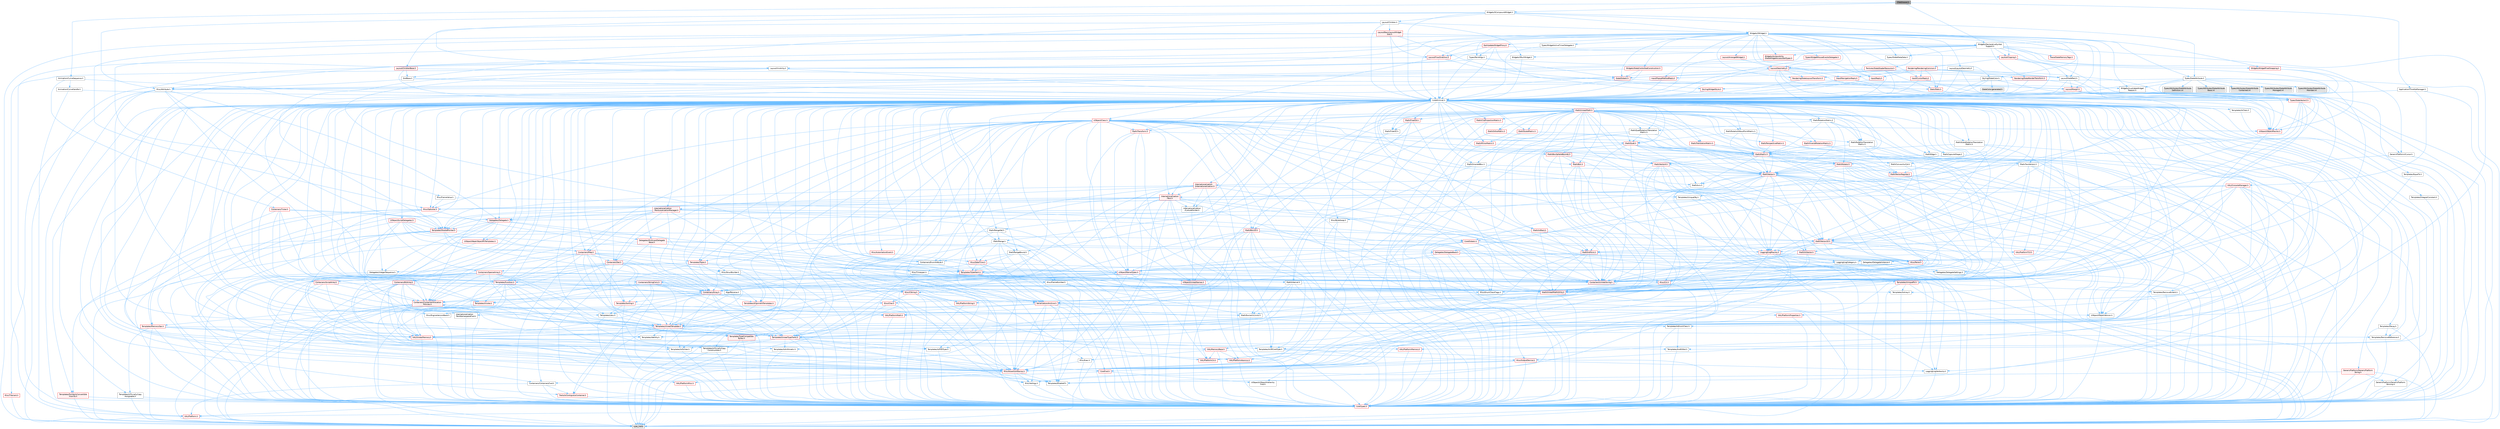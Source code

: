 digraph "STabDrawer.h"
{
 // INTERACTIVE_SVG=YES
 // LATEX_PDF_SIZE
  bgcolor="transparent";
  edge [fontname=Helvetica,fontsize=10,labelfontname=Helvetica,labelfontsize=10];
  node [fontname=Helvetica,fontsize=10,shape=box,height=0.2,width=0.4];
  Node1 [id="Node000001",label="STabDrawer.h",height=0.2,width=0.4,color="gray40", fillcolor="grey60", style="filled", fontcolor="black",tooltip=" "];
  Node1 -> Node2 [id="edge1_Node000001_Node000002",color="steelblue1",style="solid",tooltip=" "];
  Node2 [id="Node000002",label="Widgets/SCompoundWidget.h",height=0.2,width=0.4,color="grey40", fillcolor="white", style="filled",URL="$db/d0b/SCompoundWidget_8h.html",tooltip=" "];
  Node2 -> Node3 [id="edge2_Node000002_Node000003",color="steelblue1",style="solid",tooltip=" "];
  Node3 [id="Node000003",label="CoreMinimal.h",height=0.2,width=0.4,color="grey40", fillcolor="white", style="filled",URL="$d7/d67/CoreMinimal_8h.html",tooltip=" "];
  Node3 -> Node4 [id="edge3_Node000003_Node000004",color="steelblue1",style="solid",tooltip=" "];
  Node4 [id="Node000004",label="CoreTypes.h",height=0.2,width=0.4,color="red", fillcolor="#FFF0F0", style="filled",URL="$dc/dec/CoreTypes_8h.html",tooltip=" "];
  Node4 -> Node5 [id="edge4_Node000004_Node000005",color="steelblue1",style="solid",tooltip=" "];
  Node5 [id="Node000005",label="HAL/Platform.h",height=0.2,width=0.4,color="red", fillcolor="#FFF0F0", style="filled",URL="$d9/dd0/Platform_8h.html",tooltip=" "];
  Node5 -> Node8 [id="edge5_Node000005_Node000008",color="steelblue1",style="solid",tooltip=" "];
  Node8 [id="Node000008",label="type_traits",height=0.2,width=0.4,color="grey60", fillcolor="#E0E0E0", style="filled",tooltip=" "];
  Node3 -> Node18 [id="edge6_Node000003_Node000018",color="steelblue1",style="solid",tooltip=" "];
  Node18 [id="Node000018",label="CoreFwd.h",height=0.2,width=0.4,color="red", fillcolor="#FFF0F0", style="filled",URL="$d1/d1e/CoreFwd_8h.html",tooltip=" "];
  Node18 -> Node4 [id="edge7_Node000018_Node000004",color="steelblue1",style="solid",tooltip=" "];
  Node18 -> Node19 [id="edge8_Node000018_Node000019",color="steelblue1",style="solid",tooltip=" "];
  Node19 [id="Node000019",label="Containers/ContainersFwd.h",height=0.2,width=0.4,color="grey40", fillcolor="white", style="filled",URL="$d4/d0a/ContainersFwd_8h.html",tooltip=" "];
  Node19 -> Node5 [id="edge9_Node000019_Node000005",color="steelblue1",style="solid",tooltip=" "];
  Node19 -> Node4 [id="edge10_Node000019_Node000004",color="steelblue1",style="solid",tooltip=" "];
  Node19 -> Node20 [id="edge11_Node000019_Node000020",color="steelblue1",style="solid",tooltip=" "];
  Node20 [id="Node000020",label="Traits/IsContiguousContainer.h",height=0.2,width=0.4,color="red", fillcolor="#FFF0F0", style="filled",URL="$d5/d3c/IsContiguousContainer_8h.html",tooltip=" "];
  Node20 -> Node4 [id="edge12_Node000020_Node000004",color="steelblue1",style="solid",tooltip=" "];
  Node18 -> Node24 [id="edge13_Node000018_Node000024",color="steelblue1",style="solid",tooltip=" "];
  Node24 [id="Node000024",label="UObject/UObjectHierarchy\lFwd.h",height=0.2,width=0.4,color="grey40", fillcolor="white", style="filled",URL="$d3/d13/UObjectHierarchyFwd_8h.html",tooltip=" "];
  Node3 -> Node24 [id="edge14_Node000003_Node000024",color="steelblue1",style="solid",tooltip=" "];
  Node3 -> Node19 [id="edge15_Node000003_Node000019",color="steelblue1",style="solid",tooltip=" "];
  Node3 -> Node25 [id="edge16_Node000003_Node000025",color="steelblue1",style="solid",tooltip=" "];
  Node25 [id="Node000025",label="Misc/VarArgs.h",height=0.2,width=0.4,color="grey40", fillcolor="white", style="filled",URL="$d5/d6f/VarArgs_8h.html",tooltip=" "];
  Node25 -> Node4 [id="edge17_Node000025_Node000004",color="steelblue1",style="solid",tooltip=" "];
  Node3 -> Node26 [id="edge18_Node000003_Node000026",color="steelblue1",style="solid",tooltip=" "];
  Node26 [id="Node000026",label="Logging/LogVerbosity.h",height=0.2,width=0.4,color="grey40", fillcolor="white", style="filled",URL="$d2/d8f/LogVerbosity_8h.html",tooltip=" "];
  Node26 -> Node4 [id="edge19_Node000026_Node000004",color="steelblue1",style="solid",tooltip=" "];
  Node3 -> Node27 [id="edge20_Node000003_Node000027",color="steelblue1",style="solid",tooltip=" "];
  Node27 [id="Node000027",label="Misc/OutputDevice.h",height=0.2,width=0.4,color="red", fillcolor="#FFF0F0", style="filled",URL="$d7/d32/OutputDevice_8h.html",tooltip=" "];
  Node27 -> Node18 [id="edge21_Node000027_Node000018",color="steelblue1",style="solid",tooltip=" "];
  Node27 -> Node4 [id="edge22_Node000027_Node000004",color="steelblue1",style="solid",tooltip=" "];
  Node27 -> Node26 [id="edge23_Node000027_Node000026",color="steelblue1",style="solid",tooltip=" "];
  Node27 -> Node25 [id="edge24_Node000027_Node000025",color="steelblue1",style="solid",tooltip=" "];
  Node3 -> Node33 [id="edge25_Node000003_Node000033",color="steelblue1",style="solid",tooltip=" "];
  Node33 [id="Node000033",label="HAL/PlatformCrt.h",height=0.2,width=0.4,color="red", fillcolor="#FFF0F0", style="filled",URL="$d8/d75/PlatformCrt_8h.html",tooltip=" "];
  Node3 -> Node43 [id="edge26_Node000003_Node000043",color="steelblue1",style="solid",tooltip=" "];
  Node43 [id="Node000043",label="HAL/PlatformMisc.h",height=0.2,width=0.4,color="red", fillcolor="#FFF0F0", style="filled",URL="$d0/df5/PlatformMisc_8h.html",tooltip=" "];
  Node43 -> Node4 [id="edge27_Node000043_Node000004",color="steelblue1",style="solid",tooltip=" "];
  Node3 -> Node62 [id="edge28_Node000003_Node000062",color="steelblue1",style="solid",tooltip=" "];
  Node62 [id="Node000062",label="Misc/AssertionMacros.h",height=0.2,width=0.4,color="red", fillcolor="#FFF0F0", style="filled",URL="$d0/dfa/AssertionMacros_8h.html",tooltip=" "];
  Node62 -> Node4 [id="edge29_Node000062_Node000004",color="steelblue1",style="solid",tooltip=" "];
  Node62 -> Node5 [id="edge30_Node000062_Node000005",color="steelblue1",style="solid",tooltip=" "];
  Node62 -> Node43 [id="edge31_Node000062_Node000043",color="steelblue1",style="solid",tooltip=" "];
  Node62 -> Node63 [id="edge32_Node000062_Node000063",color="steelblue1",style="solid",tooltip=" "];
  Node63 [id="Node000063",label="Templates/EnableIf.h",height=0.2,width=0.4,color="grey40", fillcolor="white", style="filled",URL="$d7/d60/EnableIf_8h.html",tooltip=" "];
  Node63 -> Node4 [id="edge33_Node000063_Node000004",color="steelblue1",style="solid",tooltip=" "];
  Node62 -> Node25 [id="edge34_Node000062_Node000025",color="steelblue1",style="solid",tooltip=" "];
  Node3 -> Node71 [id="edge35_Node000003_Node000071",color="steelblue1",style="solid",tooltip=" "];
  Node71 [id="Node000071",label="Templates/IsPointer.h",height=0.2,width=0.4,color="grey40", fillcolor="white", style="filled",URL="$d7/d05/IsPointer_8h.html",tooltip=" "];
  Node71 -> Node4 [id="edge36_Node000071_Node000004",color="steelblue1",style="solid",tooltip=" "];
  Node3 -> Node72 [id="edge37_Node000003_Node000072",color="steelblue1",style="solid",tooltip=" "];
  Node72 [id="Node000072",label="HAL/PlatformMemory.h",height=0.2,width=0.4,color="red", fillcolor="#FFF0F0", style="filled",URL="$de/d68/PlatformMemory_8h.html",tooltip=" "];
  Node72 -> Node4 [id="edge38_Node000072_Node000004",color="steelblue1",style="solid",tooltip=" "];
  Node3 -> Node55 [id="edge39_Node000003_Node000055",color="steelblue1",style="solid",tooltip=" "];
  Node55 [id="Node000055",label="HAL/PlatformAtomics.h",height=0.2,width=0.4,color="red", fillcolor="#FFF0F0", style="filled",URL="$d3/d36/PlatformAtomics_8h.html",tooltip=" "];
  Node55 -> Node4 [id="edge40_Node000055_Node000004",color="steelblue1",style="solid",tooltip=" "];
  Node3 -> Node77 [id="edge41_Node000003_Node000077",color="steelblue1",style="solid",tooltip=" "];
  Node77 [id="Node000077",label="Misc/Exec.h",height=0.2,width=0.4,color="grey40", fillcolor="white", style="filled",URL="$de/ddb/Exec_8h.html",tooltip=" "];
  Node77 -> Node4 [id="edge42_Node000077_Node000004",color="steelblue1",style="solid",tooltip=" "];
  Node77 -> Node62 [id="edge43_Node000077_Node000062",color="steelblue1",style="solid",tooltip=" "];
  Node3 -> Node78 [id="edge44_Node000003_Node000078",color="steelblue1",style="solid",tooltip=" "];
  Node78 [id="Node000078",label="HAL/MemoryBase.h",height=0.2,width=0.4,color="red", fillcolor="#FFF0F0", style="filled",URL="$d6/d9f/MemoryBase_8h.html",tooltip=" "];
  Node78 -> Node4 [id="edge45_Node000078_Node000004",color="steelblue1",style="solid",tooltip=" "];
  Node78 -> Node55 [id="edge46_Node000078_Node000055",color="steelblue1",style="solid",tooltip=" "];
  Node78 -> Node33 [id="edge47_Node000078_Node000033",color="steelblue1",style="solid",tooltip=" "];
  Node78 -> Node77 [id="edge48_Node000078_Node000077",color="steelblue1",style="solid",tooltip=" "];
  Node78 -> Node27 [id="edge49_Node000078_Node000027",color="steelblue1",style="solid",tooltip=" "];
  Node3 -> Node88 [id="edge50_Node000003_Node000088",color="steelblue1",style="solid",tooltip=" "];
  Node88 [id="Node000088",label="HAL/UnrealMemory.h",height=0.2,width=0.4,color="red", fillcolor="#FFF0F0", style="filled",URL="$d9/d96/UnrealMemory_8h.html",tooltip=" "];
  Node88 -> Node4 [id="edge51_Node000088_Node000004",color="steelblue1",style="solid",tooltip=" "];
  Node88 -> Node78 [id="edge52_Node000088_Node000078",color="steelblue1",style="solid",tooltip=" "];
  Node88 -> Node72 [id="edge53_Node000088_Node000072",color="steelblue1",style="solid",tooltip=" "];
  Node88 -> Node71 [id="edge54_Node000088_Node000071",color="steelblue1",style="solid",tooltip=" "];
  Node3 -> Node90 [id="edge55_Node000003_Node000090",color="steelblue1",style="solid",tooltip=" "];
  Node90 [id="Node000090",label="Templates/IsArithmetic.h",height=0.2,width=0.4,color="grey40", fillcolor="white", style="filled",URL="$d2/d5d/IsArithmetic_8h.html",tooltip=" "];
  Node90 -> Node4 [id="edge56_Node000090_Node000004",color="steelblue1",style="solid",tooltip=" "];
  Node3 -> Node84 [id="edge57_Node000003_Node000084",color="steelblue1",style="solid",tooltip=" "];
  Node84 [id="Node000084",label="Templates/AndOrNot.h",height=0.2,width=0.4,color="grey40", fillcolor="white", style="filled",URL="$db/d0a/AndOrNot_8h.html",tooltip=" "];
  Node84 -> Node4 [id="edge58_Node000084_Node000004",color="steelblue1",style="solid",tooltip=" "];
  Node3 -> Node91 [id="edge59_Node000003_Node000091",color="steelblue1",style="solid",tooltip=" "];
  Node91 [id="Node000091",label="Templates/IsPODType.h",height=0.2,width=0.4,color="grey40", fillcolor="white", style="filled",URL="$d7/db1/IsPODType_8h.html",tooltip=" "];
  Node91 -> Node4 [id="edge60_Node000091_Node000004",color="steelblue1",style="solid",tooltip=" "];
  Node3 -> Node92 [id="edge61_Node000003_Node000092",color="steelblue1",style="solid",tooltip=" "];
  Node92 [id="Node000092",label="Templates/IsUECoreType.h",height=0.2,width=0.4,color="grey40", fillcolor="white", style="filled",URL="$d1/db8/IsUECoreType_8h.html",tooltip=" "];
  Node92 -> Node4 [id="edge62_Node000092_Node000004",color="steelblue1",style="solid",tooltip=" "];
  Node92 -> Node8 [id="edge63_Node000092_Node000008",color="steelblue1",style="solid",tooltip=" "];
  Node3 -> Node85 [id="edge64_Node000003_Node000085",color="steelblue1",style="solid",tooltip=" "];
  Node85 [id="Node000085",label="Templates/IsTriviallyCopy\lConstructible.h",height=0.2,width=0.4,color="grey40", fillcolor="white", style="filled",URL="$d3/d78/IsTriviallyCopyConstructible_8h.html",tooltip=" "];
  Node85 -> Node4 [id="edge65_Node000085_Node000004",color="steelblue1",style="solid",tooltip=" "];
  Node85 -> Node8 [id="edge66_Node000085_Node000008",color="steelblue1",style="solid",tooltip=" "];
  Node3 -> Node93 [id="edge67_Node000003_Node000093",color="steelblue1",style="solid",tooltip=" "];
  Node93 [id="Node000093",label="Templates/UnrealTypeTraits.h",height=0.2,width=0.4,color="red", fillcolor="#FFF0F0", style="filled",URL="$d2/d2d/UnrealTypeTraits_8h.html",tooltip=" "];
  Node93 -> Node4 [id="edge68_Node000093_Node000004",color="steelblue1",style="solid",tooltip=" "];
  Node93 -> Node71 [id="edge69_Node000093_Node000071",color="steelblue1",style="solid",tooltip=" "];
  Node93 -> Node62 [id="edge70_Node000093_Node000062",color="steelblue1",style="solid",tooltip=" "];
  Node93 -> Node84 [id="edge71_Node000093_Node000084",color="steelblue1",style="solid",tooltip=" "];
  Node93 -> Node63 [id="edge72_Node000093_Node000063",color="steelblue1",style="solid",tooltip=" "];
  Node93 -> Node90 [id="edge73_Node000093_Node000090",color="steelblue1",style="solid",tooltip=" "];
  Node93 -> Node91 [id="edge74_Node000093_Node000091",color="steelblue1",style="solid",tooltip=" "];
  Node93 -> Node92 [id="edge75_Node000093_Node000092",color="steelblue1",style="solid",tooltip=" "];
  Node93 -> Node85 [id="edge76_Node000093_Node000085",color="steelblue1",style="solid",tooltip=" "];
  Node3 -> Node63 [id="edge77_Node000003_Node000063",color="steelblue1",style="solid",tooltip=" "];
  Node3 -> Node95 [id="edge78_Node000003_Node000095",color="steelblue1",style="solid",tooltip=" "];
  Node95 [id="Node000095",label="Templates/RemoveReference.h",height=0.2,width=0.4,color="grey40", fillcolor="white", style="filled",URL="$da/dbe/RemoveReference_8h.html",tooltip=" "];
  Node95 -> Node4 [id="edge79_Node000095_Node000004",color="steelblue1",style="solid",tooltip=" "];
  Node3 -> Node96 [id="edge80_Node000003_Node000096",color="steelblue1",style="solid",tooltip=" "];
  Node96 [id="Node000096",label="Templates/IntegralConstant.h",height=0.2,width=0.4,color="grey40", fillcolor="white", style="filled",URL="$db/d1b/IntegralConstant_8h.html",tooltip=" "];
  Node96 -> Node4 [id="edge81_Node000096_Node000004",color="steelblue1",style="solid",tooltip=" "];
  Node3 -> Node97 [id="edge82_Node000003_Node000097",color="steelblue1",style="solid",tooltip=" "];
  Node97 [id="Node000097",label="Templates/IsClass.h",height=0.2,width=0.4,color="grey40", fillcolor="white", style="filled",URL="$db/dcb/IsClass_8h.html",tooltip=" "];
  Node97 -> Node4 [id="edge83_Node000097_Node000004",color="steelblue1",style="solid",tooltip=" "];
  Node3 -> Node98 [id="edge84_Node000003_Node000098",color="steelblue1",style="solid",tooltip=" "];
  Node98 [id="Node000098",label="Templates/TypeCompatible\lBytes.h",height=0.2,width=0.4,color="red", fillcolor="#FFF0F0", style="filled",URL="$df/d0a/TypeCompatibleBytes_8h.html",tooltip=" "];
  Node98 -> Node4 [id="edge85_Node000098_Node000004",color="steelblue1",style="solid",tooltip=" "];
  Node98 -> Node8 [id="edge86_Node000098_Node000008",color="steelblue1",style="solid",tooltip=" "];
  Node3 -> Node20 [id="edge87_Node000003_Node000020",color="steelblue1",style="solid",tooltip=" "];
  Node3 -> Node99 [id="edge88_Node000003_Node000099",color="steelblue1",style="solid",tooltip=" "];
  Node99 [id="Node000099",label="Templates/UnrealTemplate.h",height=0.2,width=0.4,color="red", fillcolor="#FFF0F0", style="filled",URL="$d4/d24/UnrealTemplate_8h.html",tooltip=" "];
  Node99 -> Node4 [id="edge89_Node000099_Node000004",color="steelblue1",style="solid",tooltip=" "];
  Node99 -> Node71 [id="edge90_Node000099_Node000071",color="steelblue1",style="solid",tooltip=" "];
  Node99 -> Node88 [id="edge91_Node000099_Node000088",color="steelblue1",style="solid",tooltip=" "];
  Node99 -> Node93 [id="edge92_Node000099_Node000093",color="steelblue1",style="solid",tooltip=" "];
  Node99 -> Node95 [id="edge93_Node000099_Node000095",color="steelblue1",style="solid",tooltip=" "];
  Node99 -> Node98 [id="edge94_Node000099_Node000098",color="steelblue1",style="solid",tooltip=" "];
  Node99 -> Node66 [id="edge95_Node000099_Node000066",color="steelblue1",style="solid",tooltip=" "];
  Node66 [id="Node000066",label="Templates/Identity.h",height=0.2,width=0.4,color="grey40", fillcolor="white", style="filled",URL="$d0/dd5/Identity_8h.html",tooltip=" "];
  Node99 -> Node20 [id="edge96_Node000099_Node000020",color="steelblue1",style="solid",tooltip=" "];
  Node99 -> Node8 [id="edge97_Node000099_Node000008",color="steelblue1",style="solid",tooltip=" "];
  Node3 -> Node48 [id="edge98_Node000003_Node000048",color="steelblue1",style="solid",tooltip=" "];
  Node48 [id="Node000048",label="Math/NumericLimits.h",height=0.2,width=0.4,color="grey40", fillcolor="white", style="filled",URL="$df/d1b/NumericLimits_8h.html",tooltip=" "];
  Node48 -> Node4 [id="edge99_Node000048_Node000004",color="steelblue1",style="solid",tooltip=" "];
  Node3 -> Node103 [id="edge100_Node000003_Node000103",color="steelblue1",style="solid",tooltip=" "];
  Node103 [id="Node000103",label="HAL/PlatformMath.h",height=0.2,width=0.4,color="red", fillcolor="#FFF0F0", style="filled",URL="$dc/d53/PlatformMath_8h.html",tooltip=" "];
  Node103 -> Node4 [id="edge101_Node000103_Node000004",color="steelblue1",style="solid",tooltip=" "];
  Node3 -> Node86 [id="edge102_Node000003_Node000086",color="steelblue1",style="solid",tooltip=" "];
  Node86 [id="Node000086",label="Templates/IsTriviallyCopy\lAssignable.h",height=0.2,width=0.4,color="grey40", fillcolor="white", style="filled",URL="$d2/df2/IsTriviallyCopyAssignable_8h.html",tooltip=" "];
  Node86 -> Node4 [id="edge103_Node000086_Node000004",color="steelblue1",style="solid",tooltip=" "];
  Node86 -> Node8 [id="edge104_Node000086_Node000008",color="steelblue1",style="solid",tooltip=" "];
  Node3 -> Node111 [id="edge105_Node000003_Node000111",color="steelblue1",style="solid",tooltip=" "];
  Node111 [id="Node000111",label="Templates/MemoryOps.h",height=0.2,width=0.4,color="red", fillcolor="#FFF0F0", style="filled",URL="$db/dea/MemoryOps_8h.html",tooltip=" "];
  Node111 -> Node4 [id="edge106_Node000111_Node000004",color="steelblue1",style="solid",tooltip=" "];
  Node111 -> Node88 [id="edge107_Node000111_Node000088",color="steelblue1",style="solid",tooltip=" "];
  Node111 -> Node86 [id="edge108_Node000111_Node000086",color="steelblue1",style="solid",tooltip=" "];
  Node111 -> Node85 [id="edge109_Node000111_Node000085",color="steelblue1",style="solid",tooltip=" "];
  Node111 -> Node93 [id="edge110_Node000111_Node000093",color="steelblue1",style="solid",tooltip=" "];
  Node111 -> Node8 [id="edge111_Node000111_Node000008",color="steelblue1",style="solid",tooltip=" "];
  Node3 -> Node112 [id="edge112_Node000003_Node000112",color="steelblue1",style="solid",tooltip=" "];
  Node112 [id="Node000112",label="Containers/ContainerAllocation\lPolicies.h",height=0.2,width=0.4,color="red", fillcolor="#FFF0F0", style="filled",URL="$d7/dff/ContainerAllocationPolicies_8h.html",tooltip=" "];
  Node112 -> Node4 [id="edge113_Node000112_Node000004",color="steelblue1",style="solid",tooltip=" "];
  Node112 -> Node112 [id="edge114_Node000112_Node000112",color="steelblue1",style="solid",tooltip=" "];
  Node112 -> Node103 [id="edge115_Node000112_Node000103",color="steelblue1",style="solid",tooltip=" "];
  Node112 -> Node88 [id="edge116_Node000112_Node000088",color="steelblue1",style="solid",tooltip=" "];
  Node112 -> Node48 [id="edge117_Node000112_Node000048",color="steelblue1",style="solid",tooltip=" "];
  Node112 -> Node62 [id="edge118_Node000112_Node000062",color="steelblue1",style="solid",tooltip=" "];
  Node112 -> Node111 [id="edge119_Node000112_Node000111",color="steelblue1",style="solid",tooltip=" "];
  Node112 -> Node98 [id="edge120_Node000112_Node000098",color="steelblue1",style="solid",tooltip=" "];
  Node112 -> Node8 [id="edge121_Node000112_Node000008",color="steelblue1",style="solid",tooltip=" "];
  Node3 -> Node115 [id="edge122_Node000003_Node000115",color="steelblue1",style="solid",tooltip=" "];
  Node115 [id="Node000115",label="Templates/IsEnumClass.h",height=0.2,width=0.4,color="grey40", fillcolor="white", style="filled",URL="$d7/d15/IsEnumClass_8h.html",tooltip=" "];
  Node115 -> Node4 [id="edge123_Node000115_Node000004",color="steelblue1",style="solid",tooltip=" "];
  Node115 -> Node84 [id="edge124_Node000115_Node000084",color="steelblue1",style="solid",tooltip=" "];
  Node3 -> Node116 [id="edge125_Node000003_Node000116",color="steelblue1",style="solid",tooltip=" "];
  Node116 [id="Node000116",label="HAL/PlatformProperties.h",height=0.2,width=0.4,color="red", fillcolor="#FFF0F0", style="filled",URL="$d9/db0/PlatformProperties_8h.html",tooltip=" "];
  Node116 -> Node4 [id="edge126_Node000116_Node000004",color="steelblue1",style="solid",tooltip=" "];
  Node3 -> Node119 [id="edge127_Node000003_Node000119",color="steelblue1",style="solid",tooltip=" "];
  Node119 [id="Node000119",label="Misc/EngineVersionBase.h",height=0.2,width=0.4,color="grey40", fillcolor="white", style="filled",URL="$d5/d2b/EngineVersionBase_8h.html",tooltip=" "];
  Node119 -> Node4 [id="edge128_Node000119_Node000004",color="steelblue1",style="solid",tooltip=" "];
  Node3 -> Node120 [id="edge129_Node000003_Node000120",color="steelblue1",style="solid",tooltip=" "];
  Node120 [id="Node000120",label="Internationalization\l/TextNamespaceFwd.h",height=0.2,width=0.4,color="grey40", fillcolor="white", style="filled",URL="$d8/d97/TextNamespaceFwd_8h.html",tooltip=" "];
  Node120 -> Node4 [id="edge130_Node000120_Node000004",color="steelblue1",style="solid",tooltip=" "];
  Node3 -> Node121 [id="edge131_Node000003_Node000121",color="steelblue1",style="solid",tooltip=" "];
  Node121 [id="Node000121",label="Serialization/Archive.h",height=0.2,width=0.4,color="red", fillcolor="#FFF0F0", style="filled",URL="$d7/d3b/Archive_8h.html",tooltip=" "];
  Node121 -> Node18 [id="edge132_Node000121_Node000018",color="steelblue1",style="solid",tooltip=" "];
  Node121 -> Node4 [id="edge133_Node000121_Node000004",color="steelblue1",style="solid",tooltip=" "];
  Node121 -> Node116 [id="edge134_Node000121_Node000116",color="steelblue1",style="solid",tooltip=" "];
  Node121 -> Node120 [id="edge135_Node000121_Node000120",color="steelblue1",style="solid",tooltip=" "];
  Node121 -> Node62 [id="edge136_Node000121_Node000062",color="steelblue1",style="solid",tooltip=" "];
  Node121 -> Node119 [id="edge137_Node000121_Node000119",color="steelblue1",style="solid",tooltip=" "];
  Node121 -> Node25 [id="edge138_Node000121_Node000025",color="steelblue1",style="solid",tooltip=" "];
  Node121 -> Node63 [id="edge139_Node000121_Node000063",color="steelblue1",style="solid",tooltip=" "];
  Node121 -> Node115 [id="edge140_Node000121_Node000115",color="steelblue1",style="solid",tooltip=" "];
  Node121 -> Node99 [id="edge141_Node000121_Node000099",color="steelblue1",style="solid",tooltip=" "];
  Node121 -> Node124 [id="edge142_Node000121_Node000124",color="steelblue1",style="solid",tooltip=" "];
  Node124 [id="Node000124",label="UObject/ObjectVersion.h",height=0.2,width=0.4,color="grey40", fillcolor="white", style="filled",URL="$da/d63/ObjectVersion_8h.html",tooltip=" "];
  Node124 -> Node4 [id="edge143_Node000124_Node000004",color="steelblue1",style="solid",tooltip=" "];
  Node3 -> Node125 [id="edge144_Node000003_Node000125",color="steelblue1",style="solid",tooltip=" "];
  Node125 [id="Node000125",label="Templates/Less.h",height=0.2,width=0.4,color="grey40", fillcolor="white", style="filled",URL="$de/dc8/Less_8h.html",tooltip=" "];
  Node125 -> Node4 [id="edge145_Node000125_Node000004",color="steelblue1",style="solid",tooltip=" "];
  Node125 -> Node99 [id="edge146_Node000125_Node000099",color="steelblue1",style="solid",tooltip=" "];
  Node3 -> Node126 [id="edge147_Node000003_Node000126",color="steelblue1",style="solid",tooltip=" "];
  Node126 [id="Node000126",label="Templates/Sorting.h",height=0.2,width=0.4,color="red", fillcolor="#FFF0F0", style="filled",URL="$d3/d9e/Sorting_8h.html",tooltip=" "];
  Node126 -> Node4 [id="edge148_Node000126_Node000004",color="steelblue1",style="solid",tooltip=" "];
  Node126 -> Node103 [id="edge149_Node000126_Node000103",color="steelblue1",style="solid",tooltip=" "];
  Node126 -> Node125 [id="edge150_Node000126_Node000125",color="steelblue1",style="solid",tooltip=" "];
  Node3 -> Node137 [id="edge151_Node000003_Node000137",color="steelblue1",style="solid",tooltip=" "];
  Node137 [id="Node000137",label="Misc/Char.h",height=0.2,width=0.4,color="red", fillcolor="#FFF0F0", style="filled",URL="$d0/d58/Char_8h.html",tooltip=" "];
  Node137 -> Node4 [id="edge152_Node000137_Node000004",color="steelblue1",style="solid",tooltip=" "];
  Node137 -> Node8 [id="edge153_Node000137_Node000008",color="steelblue1",style="solid",tooltip=" "];
  Node3 -> Node140 [id="edge154_Node000003_Node000140",color="steelblue1",style="solid",tooltip=" "];
  Node140 [id="Node000140",label="GenericPlatform/GenericPlatform\lStricmp.h",height=0.2,width=0.4,color="grey40", fillcolor="white", style="filled",URL="$d2/d86/GenericPlatformStricmp_8h.html",tooltip=" "];
  Node140 -> Node4 [id="edge155_Node000140_Node000004",color="steelblue1",style="solid",tooltip=" "];
  Node3 -> Node141 [id="edge156_Node000003_Node000141",color="steelblue1",style="solid",tooltip=" "];
  Node141 [id="Node000141",label="GenericPlatform/GenericPlatform\lString.h",height=0.2,width=0.4,color="red", fillcolor="#FFF0F0", style="filled",URL="$dd/d20/GenericPlatformString_8h.html",tooltip=" "];
  Node141 -> Node4 [id="edge157_Node000141_Node000004",color="steelblue1",style="solid",tooltip=" "];
  Node141 -> Node140 [id="edge158_Node000141_Node000140",color="steelblue1",style="solid",tooltip=" "];
  Node141 -> Node63 [id="edge159_Node000141_Node000063",color="steelblue1",style="solid",tooltip=" "];
  Node141 -> Node8 [id="edge160_Node000141_Node000008",color="steelblue1",style="solid",tooltip=" "];
  Node3 -> Node74 [id="edge161_Node000003_Node000074",color="steelblue1",style="solid",tooltip=" "];
  Node74 [id="Node000074",label="HAL/PlatformString.h",height=0.2,width=0.4,color="red", fillcolor="#FFF0F0", style="filled",URL="$db/db5/PlatformString_8h.html",tooltip=" "];
  Node74 -> Node4 [id="edge162_Node000074_Node000004",color="steelblue1",style="solid",tooltip=" "];
  Node3 -> Node144 [id="edge163_Node000003_Node000144",color="steelblue1",style="solid",tooltip=" "];
  Node144 [id="Node000144",label="Misc/CString.h",height=0.2,width=0.4,color="red", fillcolor="#FFF0F0", style="filled",URL="$d2/d49/CString_8h.html",tooltip=" "];
  Node144 -> Node4 [id="edge164_Node000144_Node000004",color="steelblue1",style="solid",tooltip=" "];
  Node144 -> Node33 [id="edge165_Node000144_Node000033",color="steelblue1",style="solid",tooltip=" "];
  Node144 -> Node74 [id="edge166_Node000144_Node000074",color="steelblue1",style="solid",tooltip=" "];
  Node144 -> Node62 [id="edge167_Node000144_Node000062",color="steelblue1",style="solid",tooltip=" "];
  Node144 -> Node137 [id="edge168_Node000144_Node000137",color="steelblue1",style="solid",tooltip=" "];
  Node144 -> Node25 [id="edge169_Node000144_Node000025",color="steelblue1",style="solid",tooltip=" "];
  Node3 -> Node145 [id="edge170_Node000003_Node000145",color="steelblue1",style="solid",tooltip=" "];
  Node145 [id="Node000145",label="Misc/Crc.h",height=0.2,width=0.4,color="red", fillcolor="#FFF0F0", style="filled",URL="$d4/dd2/Crc_8h.html",tooltip=" "];
  Node145 -> Node4 [id="edge171_Node000145_Node000004",color="steelblue1",style="solid",tooltip=" "];
  Node145 -> Node74 [id="edge172_Node000145_Node000074",color="steelblue1",style="solid",tooltip=" "];
  Node145 -> Node62 [id="edge173_Node000145_Node000062",color="steelblue1",style="solid",tooltip=" "];
  Node145 -> Node144 [id="edge174_Node000145_Node000144",color="steelblue1",style="solid",tooltip=" "];
  Node145 -> Node137 [id="edge175_Node000145_Node000137",color="steelblue1",style="solid",tooltip=" "];
  Node145 -> Node93 [id="edge176_Node000145_Node000093",color="steelblue1",style="solid",tooltip=" "];
  Node3 -> Node136 [id="edge177_Node000003_Node000136",color="steelblue1",style="solid",tooltip=" "];
  Node136 [id="Node000136",label="Math/UnrealMathUtility.h",height=0.2,width=0.4,color="red", fillcolor="#FFF0F0", style="filled",URL="$db/db8/UnrealMathUtility_8h.html",tooltip=" "];
  Node136 -> Node4 [id="edge178_Node000136_Node000004",color="steelblue1",style="solid",tooltip=" "];
  Node136 -> Node62 [id="edge179_Node000136_Node000062",color="steelblue1",style="solid",tooltip=" "];
  Node136 -> Node103 [id="edge180_Node000136_Node000103",color="steelblue1",style="solid",tooltip=" "];
  Node136 -> Node66 [id="edge181_Node000136_Node000066",color="steelblue1",style="solid",tooltip=" "];
  Node3 -> Node146 [id="edge182_Node000003_Node000146",color="steelblue1",style="solid",tooltip=" "];
  Node146 [id="Node000146",label="Containers/UnrealString.h",height=0.2,width=0.4,color="red", fillcolor="#FFF0F0", style="filled",URL="$d5/dba/UnrealString_8h.html",tooltip=" "];
  Node3 -> Node150 [id="edge183_Node000003_Node000150",color="steelblue1",style="solid",tooltip=" "];
  Node150 [id="Node000150",label="Containers/Array.h",height=0.2,width=0.4,color="red", fillcolor="#FFF0F0", style="filled",URL="$df/dd0/Array_8h.html",tooltip=" "];
  Node150 -> Node4 [id="edge184_Node000150_Node000004",color="steelblue1",style="solid",tooltip=" "];
  Node150 -> Node62 [id="edge185_Node000150_Node000062",color="steelblue1",style="solid",tooltip=" "];
  Node150 -> Node88 [id="edge186_Node000150_Node000088",color="steelblue1",style="solid",tooltip=" "];
  Node150 -> Node93 [id="edge187_Node000150_Node000093",color="steelblue1",style="solid",tooltip=" "];
  Node150 -> Node99 [id="edge188_Node000150_Node000099",color="steelblue1",style="solid",tooltip=" "];
  Node150 -> Node112 [id="edge189_Node000150_Node000112",color="steelblue1",style="solid",tooltip=" "];
  Node150 -> Node121 [id="edge190_Node000150_Node000121",color="steelblue1",style="solid",tooltip=" "];
  Node150 -> Node129 [id="edge191_Node000150_Node000129",color="steelblue1",style="solid",tooltip=" "];
  Node129 [id="Node000129",label="Templates/Invoke.h",height=0.2,width=0.4,color="red", fillcolor="#FFF0F0", style="filled",URL="$d7/deb/Invoke_8h.html",tooltip=" "];
  Node129 -> Node4 [id="edge192_Node000129_Node000004",color="steelblue1",style="solid",tooltip=" "];
  Node129 -> Node99 [id="edge193_Node000129_Node000099",color="steelblue1",style="solid",tooltip=" "];
  Node129 -> Node8 [id="edge194_Node000129_Node000008",color="steelblue1",style="solid",tooltip=" "];
  Node150 -> Node125 [id="edge195_Node000150_Node000125",color="steelblue1",style="solid",tooltip=" "];
  Node150 -> Node126 [id="edge196_Node000150_Node000126",color="steelblue1",style="solid",tooltip=" "];
  Node150 -> Node173 [id="edge197_Node000150_Node000173",color="steelblue1",style="solid",tooltip=" "];
  Node173 [id="Node000173",label="Templates/AlignmentTemplates.h",height=0.2,width=0.4,color="red", fillcolor="#FFF0F0", style="filled",URL="$dd/d32/AlignmentTemplates_8h.html",tooltip=" "];
  Node173 -> Node4 [id="edge198_Node000173_Node000004",color="steelblue1",style="solid",tooltip=" "];
  Node173 -> Node71 [id="edge199_Node000173_Node000071",color="steelblue1",style="solid",tooltip=" "];
  Node150 -> Node8 [id="edge200_Node000150_Node000008",color="steelblue1",style="solid",tooltip=" "];
  Node3 -> Node174 [id="edge201_Node000003_Node000174",color="steelblue1",style="solid",tooltip=" "];
  Node174 [id="Node000174",label="Misc/FrameNumber.h",height=0.2,width=0.4,color="grey40", fillcolor="white", style="filled",URL="$dd/dbd/FrameNumber_8h.html",tooltip=" "];
  Node174 -> Node4 [id="edge202_Node000174_Node000004",color="steelblue1",style="solid",tooltip=" "];
  Node174 -> Node48 [id="edge203_Node000174_Node000048",color="steelblue1",style="solid",tooltip=" "];
  Node174 -> Node136 [id="edge204_Node000174_Node000136",color="steelblue1",style="solid",tooltip=" "];
  Node174 -> Node63 [id="edge205_Node000174_Node000063",color="steelblue1",style="solid",tooltip=" "];
  Node174 -> Node93 [id="edge206_Node000174_Node000093",color="steelblue1",style="solid",tooltip=" "];
  Node3 -> Node175 [id="edge207_Node000003_Node000175",color="steelblue1",style="solid",tooltip=" "];
  Node175 [id="Node000175",label="Misc/Timespan.h",height=0.2,width=0.4,color="grey40", fillcolor="white", style="filled",URL="$da/dd9/Timespan_8h.html",tooltip=" "];
  Node175 -> Node4 [id="edge208_Node000175_Node000004",color="steelblue1",style="solid",tooltip=" "];
  Node175 -> Node176 [id="edge209_Node000175_Node000176",color="steelblue1",style="solid",tooltip=" "];
  Node176 [id="Node000176",label="Math/Interval.h",height=0.2,width=0.4,color="grey40", fillcolor="white", style="filled",URL="$d1/d55/Interval_8h.html",tooltip=" "];
  Node176 -> Node4 [id="edge210_Node000176_Node000004",color="steelblue1",style="solid",tooltip=" "];
  Node176 -> Node90 [id="edge211_Node000176_Node000090",color="steelblue1",style="solid",tooltip=" "];
  Node176 -> Node93 [id="edge212_Node000176_Node000093",color="steelblue1",style="solid",tooltip=" "];
  Node176 -> Node48 [id="edge213_Node000176_Node000048",color="steelblue1",style="solid",tooltip=" "];
  Node176 -> Node136 [id="edge214_Node000176_Node000136",color="steelblue1",style="solid",tooltip=" "];
  Node175 -> Node136 [id="edge215_Node000175_Node000136",color="steelblue1",style="solid",tooltip=" "];
  Node175 -> Node62 [id="edge216_Node000175_Node000062",color="steelblue1",style="solid",tooltip=" "];
  Node3 -> Node177 [id="edge217_Node000003_Node000177",color="steelblue1",style="solid",tooltip=" "];
  Node177 [id="Node000177",label="Containers/StringConv.h",height=0.2,width=0.4,color="red", fillcolor="#FFF0F0", style="filled",URL="$d3/ddf/StringConv_8h.html",tooltip=" "];
  Node177 -> Node4 [id="edge218_Node000177_Node000004",color="steelblue1",style="solid",tooltip=" "];
  Node177 -> Node62 [id="edge219_Node000177_Node000062",color="steelblue1",style="solid",tooltip=" "];
  Node177 -> Node112 [id="edge220_Node000177_Node000112",color="steelblue1",style="solid",tooltip=" "];
  Node177 -> Node150 [id="edge221_Node000177_Node000150",color="steelblue1",style="solid",tooltip=" "];
  Node177 -> Node144 [id="edge222_Node000177_Node000144",color="steelblue1",style="solid",tooltip=" "];
  Node177 -> Node178 [id="edge223_Node000177_Node000178",color="steelblue1",style="solid",tooltip=" "];
  Node178 [id="Node000178",label="Templates/IsArray.h",height=0.2,width=0.4,color="grey40", fillcolor="white", style="filled",URL="$d8/d8d/IsArray_8h.html",tooltip=" "];
  Node178 -> Node4 [id="edge224_Node000178_Node000004",color="steelblue1",style="solid",tooltip=" "];
  Node177 -> Node99 [id="edge225_Node000177_Node000099",color="steelblue1",style="solid",tooltip=" "];
  Node177 -> Node93 [id="edge226_Node000177_Node000093",color="steelblue1",style="solid",tooltip=" "];
  Node177 -> Node20 [id="edge227_Node000177_Node000020",color="steelblue1",style="solid",tooltip=" "];
  Node177 -> Node8 [id="edge228_Node000177_Node000008",color="steelblue1",style="solid",tooltip=" "];
  Node3 -> Node179 [id="edge229_Node000003_Node000179",color="steelblue1",style="solid",tooltip=" "];
  Node179 [id="Node000179",label="UObject/UnrealNames.h",height=0.2,width=0.4,color="red", fillcolor="#FFF0F0", style="filled",URL="$d8/db1/UnrealNames_8h.html",tooltip=" "];
  Node179 -> Node4 [id="edge230_Node000179_Node000004",color="steelblue1",style="solid",tooltip=" "];
  Node3 -> Node181 [id="edge231_Node000003_Node000181",color="steelblue1",style="solid",tooltip=" "];
  Node181 [id="Node000181",label="UObject/NameTypes.h",height=0.2,width=0.4,color="red", fillcolor="#FFF0F0", style="filled",URL="$d6/d35/NameTypes_8h.html",tooltip=" "];
  Node181 -> Node4 [id="edge232_Node000181_Node000004",color="steelblue1",style="solid",tooltip=" "];
  Node181 -> Node62 [id="edge233_Node000181_Node000062",color="steelblue1",style="solid",tooltip=" "];
  Node181 -> Node88 [id="edge234_Node000181_Node000088",color="steelblue1",style="solid",tooltip=" "];
  Node181 -> Node93 [id="edge235_Node000181_Node000093",color="steelblue1",style="solid",tooltip=" "];
  Node181 -> Node99 [id="edge236_Node000181_Node000099",color="steelblue1",style="solid",tooltip=" "];
  Node181 -> Node146 [id="edge237_Node000181_Node000146",color="steelblue1",style="solid",tooltip=" "];
  Node181 -> Node177 [id="edge238_Node000181_Node000177",color="steelblue1",style="solid",tooltip=" "];
  Node181 -> Node179 [id="edge239_Node000181_Node000179",color="steelblue1",style="solid",tooltip=" "];
  Node3 -> Node189 [id="edge240_Node000003_Node000189",color="steelblue1",style="solid",tooltip=" "];
  Node189 [id="Node000189",label="Misc/Parse.h",height=0.2,width=0.4,color="red", fillcolor="#FFF0F0", style="filled",URL="$dc/d71/Parse_8h.html",tooltip=" "];
  Node189 -> Node146 [id="edge241_Node000189_Node000146",color="steelblue1",style="solid",tooltip=" "];
  Node189 -> Node4 [id="edge242_Node000189_Node000004",color="steelblue1",style="solid",tooltip=" "];
  Node189 -> Node33 [id="edge243_Node000189_Node000033",color="steelblue1",style="solid",tooltip=" "];
  Node189 -> Node50 [id="edge244_Node000189_Node000050",color="steelblue1",style="solid",tooltip=" "];
  Node50 [id="Node000050",label="Misc/EnumClassFlags.h",height=0.2,width=0.4,color="grey40", fillcolor="white", style="filled",URL="$d8/de7/EnumClassFlags_8h.html",tooltip=" "];
  Node189 -> Node190 [id="edge245_Node000189_Node000190",color="steelblue1",style="solid",tooltip=" "];
  Node190 [id="Node000190",label="Templates/Function.h",height=0.2,width=0.4,color="red", fillcolor="#FFF0F0", style="filled",URL="$df/df5/Function_8h.html",tooltip=" "];
  Node190 -> Node4 [id="edge246_Node000190_Node000004",color="steelblue1",style="solid",tooltip=" "];
  Node190 -> Node62 [id="edge247_Node000190_Node000062",color="steelblue1",style="solid",tooltip=" "];
  Node190 -> Node88 [id="edge248_Node000190_Node000088",color="steelblue1",style="solid",tooltip=" "];
  Node190 -> Node93 [id="edge249_Node000190_Node000093",color="steelblue1",style="solid",tooltip=" "];
  Node190 -> Node129 [id="edge250_Node000190_Node000129",color="steelblue1",style="solid",tooltip=" "];
  Node190 -> Node99 [id="edge251_Node000190_Node000099",color="steelblue1",style="solid",tooltip=" "];
  Node190 -> Node136 [id="edge252_Node000190_Node000136",color="steelblue1",style="solid",tooltip=" "];
  Node190 -> Node8 [id="edge253_Node000190_Node000008",color="steelblue1",style="solid",tooltip=" "];
  Node3 -> Node173 [id="edge254_Node000003_Node000173",color="steelblue1",style="solid",tooltip=" "];
  Node3 -> Node192 [id="edge255_Node000003_Node000192",color="steelblue1",style="solid",tooltip=" "];
  Node192 [id="Node000192",label="Misc/StructBuilder.h",height=0.2,width=0.4,color="grey40", fillcolor="white", style="filled",URL="$d9/db3/StructBuilder_8h.html",tooltip=" "];
  Node192 -> Node4 [id="edge256_Node000192_Node000004",color="steelblue1",style="solid",tooltip=" "];
  Node192 -> Node136 [id="edge257_Node000192_Node000136",color="steelblue1",style="solid",tooltip=" "];
  Node192 -> Node173 [id="edge258_Node000192_Node000173",color="steelblue1",style="solid",tooltip=" "];
  Node3 -> Node105 [id="edge259_Node000003_Node000105",color="steelblue1",style="solid",tooltip=" "];
  Node105 [id="Node000105",label="Templates/Decay.h",height=0.2,width=0.4,color="grey40", fillcolor="white", style="filled",URL="$dd/d0f/Decay_8h.html",tooltip=" "];
  Node105 -> Node4 [id="edge260_Node000105_Node000004",color="steelblue1",style="solid",tooltip=" "];
  Node105 -> Node95 [id="edge261_Node000105_Node000095",color="steelblue1",style="solid",tooltip=" "];
  Node105 -> Node8 [id="edge262_Node000105_Node000008",color="steelblue1",style="solid",tooltip=" "];
  Node3 -> Node193 [id="edge263_Node000003_Node000193",color="steelblue1",style="solid",tooltip=" "];
  Node193 [id="Node000193",label="Templates/PointerIsConvertible\lFromTo.h",height=0.2,width=0.4,color="red", fillcolor="#FFF0F0", style="filled",URL="$d6/d65/PointerIsConvertibleFromTo_8h.html",tooltip=" "];
  Node193 -> Node4 [id="edge264_Node000193_Node000004",color="steelblue1",style="solid",tooltip=" "];
  Node193 -> Node8 [id="edge265_Node000193_Node000008",color="steelblue1",style="solid",tooltip=" "];
  Node3 -> Node129 [id="edge266_Node000003_Node000129",color="steelblue1",style="solid",tooltip=" "];
  Node3 -> Node190 [id="edge267_Node000003_Node000190",color="steelblue1",style="solid",tooltip=" "];
  Node3 -> Node162 [id="edge268_Node000003_Node000162",color="steelblue1",style="solid",tooltip=" "];
  Node162 [id="Node000162",label="Templates/TypeHash.h",height=0.2,width=0.4,color="red", fillcolor="#FFF0F0", style="filled",URL="$d1/d62/TypeHash_8h.html",tooltip=" "];
  Node162 -> Node4 [id="edge269_Node000162_Node000004",color="steelblue1",style="solid",tooltip=" "];
  Node162 -> Node145 [id="edge270_Node000162_Node000145",color="steelblue1",style="solid",tooltip=" "];
  Node162 -> Node8 [id="edge271_Node000162_Node000008",color="steelblue1",style="solid",tooltip=" "];
  Node3 -> Node194 [id="edge272_Node000003_Node000194",color="steelblue1",style="solid",tooltip=" "];
  Node194 [id="Node000194",label="Containers/ScriptArray.h",height=0.2,width=0.4,color="red", fillcolor="#FFF0F0", style="filled",URL="$dc/daf/ScriptArray_8h.html",tooltip=" "];
  Node194 -> Node4 [id="edge273_Node000194_Node000004",color="steelblue1",style="solid",tooltip=" "];
  Node194 -> Node62 [id="edge274_Node000194_Node000062",color="steelblue1",style="solid",tooltip=" "];
  Node194 -> Node88 [id="edge275_Node000194_Node000088",color="steelblue1",style="solid",tooltip=" "];
  Node194 -> Node112 [id="edge276_Node000194_Node000112",color="steelblue1",style="solid",tooltip=" "];
  Node194 -> Node150 [id="edge277_Node000194_Node000150",color="steelblue1",style="solid",tooltip=" "];
  Node3 -> Node195 [id="edge278_Node000003_Node000195",color="steelblue1",style="solid",tooltip=" "];
  Node195 [id="Node000195",label="Containers/BitArray.h",height=0.2,width=0.4,color="red", fillcolor="#FFF0F0", style="filled",URL="$d1/de4/BitArray_8h.html",tooltip=" "];
  Node195 -> Node112 [id="edge279_Node000195_Node000112",color="steelblue1",style="solid",tooltip=" "];
  Node195 -> Node4 [id="edge280_Node000195_Node000004",color="steelblue1",style="solid",tooltip=" "];
  Node195 -> Node55 [id="edge281_Node000195_Node000055",color="steelblue1",style="solid",tooltip=" "];
  Node195 -> Node88 [id="edge282_Node000195_Node000088",color="steelblue1",style="solid",tooltip=" "];
  Node195 -> Node136 [id="edge283_Node000195_Node000136",color="steelblue1",style="solid",tooltip=" "];
  Node195 -> Node62 [id="edge284_Node000195_Node000062",color="steelblue1",style="solid",tooltip=" "];
  Node195 -> Node50 [id="edge285_Node000195_Node000050",color="steelblue1",style="solid",tooltip=" "];
  Node195 -> Node121 [id="edge286_Node000195_Node000121",color="steelblue1",style="solid",tooltip=" "];
  Node195 -> Node63 [id="edge287_Node000195_Node000063",color="steelblue1",style="solid",tooltip=" "];
  Node195 -> Node129 [id="edge288_Node000195_Node000129",color="steelblue1",style="solid",tooltip=" "];
  Node195 -> Node99 [id="edge289_Node000195_Node000099",color="steelblue1",style="solid",tooltip=" "];
  Node195 -> Node93 [id="edge290_Node000195_Node000093",color="steelblue1",style="solid",tooltip=" "];
  Node3 -> Node196 [id="edge291_Node000003_Node000196",color="steelblue1",style="solid",tooltip=" "];
  Node196 [id="Node000196",label="Containers/SparseArray.h",height=0.2,width=0.4,color="red", fillcolor="#FFF0F0", style="filled",URL="$d5/dbf/SparseArray_8h.html",tooltip=" "];
  Node196 -> Node4 [id="edge292_Node000196_Node000004",color="steelblue1",style="solid",tooltip=" "];
  Node196 -> Node62 [id="edge293_Node000196_Node000062",color="steelblue1",style="solid",tooltip=" "];
  Node196 -> Node88 [id="edge294_Node000196_Node000088",color="steelblue1",style="solid",tooltip=" "];
  Node196 -> Node93 [id="edge295_Node000196_Node000093",color="steelblue1",style="solid",tooltip=" "];
  Node196 -> Node99 [id="edge296_Node000196_Node000099",color="steelblue1",style="solid",tooltip=" "];
  Node196 -> Node112 [id="edge297_Node000196_Node000112",color="steelblue1",style="solid",tooltip=" "];
  Node196 -> Node125 [id="edge298_Node000196_Node000125",color="steelblue1",style="solid",tooltip=" "];
  Node196 -> Node150 [id="edge299_Node000196_Node000150",color="steelblue1",style="solid",tooltip=" "];
  Node196 -> Node136 [id="edge300_Node000196_Node000136",color="steelblue1",style="solid",tooltip=" "];
  Node196 -> Node194 [id="edge301_Node000196_Node000194",color="steelblue1",style="solid",tooltip=" "];
  Node196 -> Node195 [id="edge302_Node000196_Node000195",color="steelblue1",style="solid",tooltip=" "];
  Node196 -> Node146 [id="edge303_Node000196_Node000146",color="steelblue1",style="solid",tooltip=" "];
  Node3 -> Node212 [id="edge304_Node000003_Node000212",color="steelblue1",style="solid",tooltip=" "];
  Node212 [id="Node000212",label="Containers/Set.h",height=0.2,width=0.4,color="red", fillcolor="#FFF0F0", style="filled",URL="$d4/d45/Set_8h.html",tooltip=" "];
  Node212 -> Node112 [id="edge305_Node000212_Node000112",color="steelblue1",style="solid",tooltip=" "];
  Node212 -> Node196 [id="edge306_Node000212_Node000196",color="steelblue1",style="solid",tooltip=" "];
  Node212 -> Node19 [id="edge307_Node000212_Node000019",color="steelblue1",style="solid",tooltip=" "];
  Node212 -> Node136 [id="edge308_Node000212_Node000136",color="steelblue1",style="solid",tooltip=" "];
  Node212 -> Node62 [id="edge309_Node000212_Node000062",color="steelblue1",style="solid",tooltip=" "];
  Node212 -> Node192 [id="edge310_Node000212_Node000192",color="steelblue1",style="solid",tooltip=" "];
  Node212 -> Node190 [id="edge311_Node000212_Node000190",color="steelblue1",style="solid",tooltip=" "];
  Node212 -> Node126 [id="edge312_Node000212_Node000126",color="steelblue1",style="solid",tooltip=" "];
  Node212 -> Node162 [id="edge313_Node000212_Node000162",color="steelblue1",style="solid",tooltip=" "];
  Node212 -> Node99 [id="edge314_Node000212_Node000099",color="steelblue1",style="solid",tooltip=" "];
  Node212 -> Node8 [id="edge315_Node000212_Node000008",color="steelblue1",style="solid",tooltip=" "];
  Node3 -> Node215 [id="edge316_Node000003_Node000215",color="steelblue1",style="solid",tooltip=" "];
  Node215 [id="Node000215",label="Algo/Reverse.h",height=0.2,width=0.4,color="grey40", fillcolor="white", style="filled",URL="$d5/d93/Reverse_8h.html",tooltip=" "];
  Node215 -> Node4 [id="edge317_Node000215_Node000004",color="steelblue1",style="solid",tooltip=" "];
  Node215 -> Node99 [id="edge318_Node000215_Node000099",color="steelblue1",style="solid",tooltip=" "];
  Node3 -> Node216 [id="edge319_Node000003_Node000216",color="steelblue1",style="solid",tooltip=" "];
  Node216 [id="Node000216",label="Containers/Map.h",height=0.2,width=0.4,color="red", fillcolor="#FFF0F0", style="filled",URL="$df/d79/Map_8h.html",tooltip=" "];
  Node216 -> Node4 [id="edge320_Node000216_Node000004",color="steelblue1",style="solid",tooltip=" "];
  Node216 -> Node215 [id="edge321_Node000216_Node000215",color="steelblue1",style="solid",tooltip=" "];
  Node216 -> Node212 [id="edge322_Node000216_Node000212",color="steelblue1",style="solid",tooltip=" "];
  Node216 -> Node146 [id="edge323_Node000216_Node000146",color="steelblue1",style="solid",tooltip=" "];
  Node216 -> Node62 [id="edge324_Node000216_Node000062",color="steelblue1",style="solid",tooltip=" "];
  Node216 -> Node192 [id="edge325_Node000216_Node000192",color="steelblue1",style="solid",tooltip=" "];
  Node216 -> Node190 [id="edge326_Node000216_Node000190",color="steelblue1",style="solid",tooltip=" "];
  Node216 -> Node126 [id="edge327_Node000216_Node000126",color="steelblue1",style="solid",tooltip=" "];
  Node216 -> Node217 [id="edge328_Node000216_Node000217",color="steelblue1",style="solid",tooltip=" "];
  Node217 [id="Node000217",label="Templates/Tuple.h",height=0.2,width=0.4,color="red", fillcolor="#FFF0F0", style="filled",URL="$d2/d4f/Tuple_8h.html",tooltip=" "];
  Node217 -> Node4 [id="edge329_Node000217_Node000004",color="steelblue1",style="solid",tooltip=" "];
  Node217 -> Node99 [id="edge330_Node000217_Node000099",color="steelblue1",style="solid",tooltip=" "];
  Node217 -> Node218 [id="edge331_Node000217_Node000218",color="steelblue1",style="solid",tooltip=" "];
  Node218 [id="Node000218",label="Delegates/IntegerSequence.h",height=0.2,width=0.4,color="grey40", fillcolor="white", style="filled",URL="$d2/dcc/IntegerSequence_8h.html",tooltip=" "];
  Node218 -> Node4 [id="edge332_Node000218_Node000004",color="steelblue1",style="solid",tooltip=" "];
  Node217 -> Node129 [id="edge333_Node000217_Node000129",color="steelblue1",style="solid",tooltip=" "];
  Node217 -> Node162 [id="edge334_Node000217_Node000162",color="steelblue1",style="solid",tooltip=" "];
  Node217 -> Node8 [id="edge335_Node000217_Node000008",color="steelblue1",style="solid",tooltip=" "];
  Node216 -> Node99 [id="edge336_Node000216_Node000099",color="steelblue1",style="solid",tooltip=" "];
  Node216 -> Node93 [id="edge337_Node000216_Node000093",color="steelblue1",style="solid",tooltip=" "];
  Node216 -> Node8 [id="edge338_Node000216_Node000008",color="steelblue1",style="solid",tooltip=" "];
  Node3 -> Node220 [id="edge339_Node000003_Node000220",color="steelblue1",style="solid",tooltip=" "];
  Node220 [id="Node000220",label="Math/IntPoint.h",height=0.2,width=0.4,color="red", fillcolor="#FFF0F0", style="filled",URL="$d3/df7/IntPoint_8h.html",tooltip=" "];
  Node220 -> Node4 [id="edge340_Node000220_Node000004",color="steelblue1",style="solid",tooltip=" "];
  Node220 -> Node62 [id="edge341_Node000220_Node000062",color="steelblue1",style="solid",tooltip=" "];
  Node220 -> Node189 [id="edge342_Node000220_Node000189",color="steelblue1",style="solid",tooltip=" "];
  Node220 -> Node136 [id="edge343_Node000220_Node000136",color="steelblue1",style="solid",tooltip=" "];
  Node220 -> Node146 [id="edge344_Node000220_Node000146",color="steelblue1",style="solid",tooltip=" "];
  Node220 -> Node162 [id="edge345_Node000220_Node000162",color="steelblue1",style="solid",tooltip=" "];
  Node3 -> Node222 [id="edge346_Node000003_Node000222",color="steelblue1",style="solid",tooltip=" "];
  Node222 [id="Node000222",label="Math/IntVector.h",height=0.2,width=0.4,color="red", fillcolor="#FFF0F0", style="filled",URL="$d7/d44/IntVector_8h.html",tooltip=" "];
  Node222 -> Node4 [id="edge347_Node000222_Node000004",color="steelblue1",style="solid",tooltip=" "];
  Node222 -> Node145 [id="edge348_Node000222_Node000145",color="steelblue1",style="solid",tooltip=" "];
  Node222 -> Node189 [id="edge349_Node000222_Node000189",color="steelblue1",style="solid",tooltip=" "];
  Node222 -> Node136 [id="edge350_Node000222_Node000136",color="steelblue1",style="solid",tooltip=" "];
  Node222 -> Node146 [id="edge351_Node000222_Node000146",color="steelblue1",style="solid",tooltip=" "];
  Node3 -> Node223 [id="edge352_Node000003_Node000223",color="steelblue1",style="solid",tooltip=" "];
  Node223 [id="Node000223",label="Logging/LogCategory.h",height=0.2,width=0.4,color="grey40", fillcolor="white", style="filled",URL="$d9/d36/LogCategory_8h.html",tooltip=" "];
  Node223 -> Node4 [id="edge353_Node000223_Node000004",color="steelblue1",style="solid",tooltip=" "];
  Node223 -> Node26 [id="edge354_Node000223_Node000026",color="steelblue1",style="solid",tooltip=" "];
  Node223 -> Node181 [id="edge355_Node000223_Node000181",color="steelblue1",style="solid",tooltip=" "];
  Node3 -> Node224 [id="edge356_Node000003_Node000224",color="steelblue1",style="solid",tooltip=" "];
  Node224 [id="Node000224",label="Logging/LogMacros.h",height=0.2,width=0.4,color="red", fillcolor="#FFF0F0", style="filled",URL="$d0/d16/LogMacros_8h.html",tooltip=" "];
  Node224 -> Node146 [id="edge357_Node000224_Node000146",color="steelblue1",style="solid",tooltip=" "];
  Node224 -> Node4 [id="edge358_Node000224_Node000004",color="steelblue1",style="solid",tooltip=" "];
  Node224 -> Node223 [id="edge359_Node000224_Node000223",color="steelblue1",style="solid",tooltip=" "];
  Node224 -> Node26 [id="edge360_Node000224_Node000026",color="steelblue1",style="solid",tooltip=" "];
  Node224 -> Node62 [id="edge361_Node000224_Node000062",color="steelblue1",style="solid",tooltip=" "];
  Node224 -> Node25 [id="edge362_Node000224_Node000025",color="steelblue1",style="solid",tooltip=" "];
  Node224 -> Node63 [id="edge363_Node000224_Node000063",color="steelblue1",style="solid",tooltip=" "];
  Node224 -> Node8 [id="edge364_Node000224_Node000008",color="steelblue1",style="solid",tooltip=" "];
  Node3 -> Node227 [id="edge365_Node000003_Node000227",color="steelblue1",style="solid",tooltip=" "];
  Node227 [id="Node000227",label="Math/Vector2D.h",height=0.2,width=0.4,color="red", fillcolor="#FFF0F0", style="filled",URL="$d3/db0/Vector2D_8h.html",tooltip=" "];
  Node227 -> Node4 [id="edge366_Node000227_Node000004",color="steelblue1",style="solid",tooltip=" "];
  Node227 -> Node62 [id="edge367_Node000227_Node000062",color="steelblue1",style="solid",tooltip=" "];
  Node227 -> Node145 [id="edge368_Node000227_Node000145",color="steelblue1",style="solid",tooltip=" "];
  Node227 -> Node136 [id="edge369_Node000227_Node000136",color="steelblue1",style="solid",tooltip=" "];
  Node227 -> Node146 [id="edge370_Node000227_Node000146",color="steelblue1",style="solid",tooltip=" "];
  Node227 -> Node189 [id="edge371_Node000227_Node000189",color="steelblue1",style="solid",tooltip=" "];
  Node227 -> Node220 [id="edge372_Node000227_Node000220",color="steelblue1",style="solid",tooltip=" "];
  Node227 -> Node224 [id="edge373_Node000227_Node000224",color="steelblue1",style="solid",tooltip=" "];
  Node227 -> Node8 [id="edge374_Node000227_Node000008",color="steelblue1",style="solid",tooltip=" "];
  Node3 -> Node231 [id="edge375_Node000003_Node000231",color="steelblue1",style="solid",tooltip=" "];
  Node231 [id="Node000231",label="Math/IntRect.h",height=0.2,width=0.4,color="red", fillcolor="#FFF0F0", style="filled",URL="$d7/d53/IntRect_8h.html",tooltip=" "];
  Node231 -> Node4 [id="edge376_Node000231_Node000004",color="steelblue1",style="solid",tooltip=" "];
  Node231 -> Node136 [id="edge377_Node000231_Node000136",color="steelblue1",style="solid",tooltip=" "];
  Node231 -> Node146 [id="edge378_Node000231_Node000146",color="steelblue1",style="solid",tooltip=" "];
  Node231 -> Node220 [id="edge379_Node000231_Node000220",color="steelblue1",style="solid",tooltip=" "];
  Node231 -> Node227 [id="edge380_Node000231_Node000227",color="steelblue1",style="solid",tooltip=" "];
  Node3 -> Node232 [id="edge381_Node000003_Node000232",color="steelblue1",style="solid",tooltip=" "];
  Node232 [id="Node000232",label="Misc/ByteSwap.h",height=0.2,width=0.4,color="grey40", fillcolor="white", style="filled",URL="$dc/dd7/ByteSwap_8h.html",tooltip=" "];
  Node232 -> Node4 [id="edge382_Node000232_Node000004",color="steelblue1",style="solid",tooltip=" "];
  Node232 -> Node33 [id="edge383_Node000232_Node000033",color="steelblue1",style="solid",tooltip=" "];
  Node3 -> Node161 [id="edge384_Node000003_Node000161",color="steelblue1",style="solid",tooltip=" "];
  Node161 [id="Node000161",label="Containers/EnumAsByte.h",height=0.2,width=0.4,color="grey40", fillcolor="white", style="filled",URL="$d6/d9a/EnumAsByte_8h.html",tooltip=" "];
  Node161 -> Node4 [id="edge385_Node000161_Node000004",color="steelblue1",style="solid",tooltip=" "];
  Node161 -> Node91 [id="edge386_Node000161_Node000091",color="steelblue1",style="solid",tooltip=" "];
  Node161 -> Node162 [id="edge387_Node000161_Node000162",color="steelblue1",style="solid",tooltip=" "];
  Node3 -> Node233 [id="edge388_Node000003_Node000233",color="steelblue1",style="solid",tooltip=" "];
  Node233 [id="Node000233",label="HAL/PlatformTLS.h",height=0.2,width=0.4,color="red", fillcolor="#FFF0F0", style="filled",URL="$d0/def/PlatformTLS_8h.html",tooltip=" "];
  Node233 -> Node4 [id="edge389_Node000233_Node000004",color="steelblue1",style="solid",tooltip=" "];
  Node3 -> Node236 [id="edge390_Node000003_Node000236",color="steelblue1",style="solid",tooltip=" "];
  Node236 [id="Node000236",label="CoreGlobals.h",height=0.2,width=0.4,color="red", fillcolor="#FFF0F0", style="filled",URL="$d5/d8c/CoreGlobals_8h.html",tooltip=" "];
  Node236 -> Node146 [id="edge391_Node000236_Node000146",color="steelblue1",style="solid",tooltip=" "];
  Node236 -> Node4 [id="edge392_Node000236_Node000004",color="steelblue1",style="solid",tooltip=" "];
  Node236 -> Node233 [id="edge393_Node000236_Node000233",color="steelblue1",style="solid",tooltip=" "];
  Node236 -> Node224 [id="edge394_Node000236_Node000224",color="steelblue1",style="solid",tooltip=" "];
  Node236 -> Node50 [id="edge395_Node000236_Node000050",color="steelblue1",style="solid",tooltip=" "];
  Node236 -> Node27 [id="edge396_Node000236_Node000027",color="steelblue1",style="solid",tooltip=" "];
  Node236 -> Node181 [id="edge397_Node000236_Node000181",color="steelblue1",style="solid",tooltip=" "];
  Node3 -> Node237 [id="edge398_Node000003_Node000237",color="steelblue1",style="solid",tooltip=" "];
  Node237 [id="Node000237",label="Templates/SharedPointer.h",height=0.2,width=0.4,color="red", fillcolor="#FFF0F0", style="filled",URL="$d2/d17/SharedPointer_8h.html",tooltip=" "];
  Node237 -> Node4 [id="edge399_Node000237_Node000004",color="steelblue1",style="solid",tooltip=" "];
  Node237 -> Node193 [id="edge400_Node000237_Node000193",color="steelblue1",style="solid",tooltip=" "];
  Node237 -> Node62 [id="edge401_Node000237_Node000062",color="steelblue1",style="solid",tooltip=" "];
  Node237 -> Node88 [id="edge402_Node000237_Node000088",color="steelblue1",style="solid",tooltip=" "];
  Node237 -> Node150 [id="edge403_Node000237_Node000150",color="steelblue1",style="solid",tooltip=" "];
  Node237 -> Node216 [id="edge404_Node000237_Node000216",color="steelblue1",style="solid",tooltip=" "];
  Node237 -> Node236 [id="edge405_Node000237_Node000236",color="steelblue1",style="solid",tooltip=" "];
  Node3 -> Node242 [id="edge406_Node000003_Node000242",color="steelblue1",style="solid",tooltip=" "];
  Node242 [id="Node000242",label="Internationalization\l/CulturePointer.h",height=0.2,width=0.4,color="grey40", fillcolor="white", style="filled",URL="$d6/dbe/CulturePointer_8h.html",tooltip=" "];
  Node242 -> Node4 [id="edge407_Node000242_Node000004",color="steelblue1",style="solid",tooltip=" "];
  Node242 -> Node237 [id="edge408_Node000242_Node000237",color="steelblue1",style="solid",tooltip=" "];
  Node3 -> Node243 [id="edge409_Node000003_Node000243",color="steelblue1",style="solid",tooltip=" "];
  Node243 [id="Node000243",label="UObject/WeakObjectPtrTemplates.h",height=0.2,width=0.4,color="red", fillcolor="#FFF0F0", style="filled",URL="$d8/d3b/WeakObjectPtrTemplates_8h.html",tooltip=" "];
  Node243 -> Node4 [id="edge410_Node000243_Node000004",color="steelblue1",style="solid",tooltip=" "];
  Node243 -> Node216 [id="edge411_Node000243_Node000216",color="steelblue1",style="solid",tooltip=" "];
  Node243 -> Node8 [id="edge412_Node000243_Node000008",color="steelblue1",style="solid",tooltip=" "];
  Node3 -> Node246 [id="edge413_Node000003_Node000246",color="steelblue1",style="solid",tooltip=" "];
  Node246 [id="Node000246",label="Delegates/DelegateSettings.h",height=0.2,width=0.4,color="grey40", fillcolor="white", style="filled",URL="$d0/d97/DelegateSettings_8h.html",tooltip=" "];
  Node246 -> Node4 [id="edge414_Node000246_Node000004",color="steelblue1",style="solid",tooltip=" "];
  Node3 -> Node247 [id="edge415_Node000003_Node000247",color="steelblue1",style="solid",tooltip=" "];
  Node247 [id="Node000247",label="Delegates/IDelegateInstance.h",height=0.2,width=0.4,color="grey40", fillcolor="white", style="filled",URL="$d2/d10/IDelegateInstance_8h.html",tooltip=" "];
  Node247 -> Node4 [id="edge416_Node000247_Node000004",color="steelblue1",style="solid",tooltip=" "];
  Node247 -> Node162 [id="edge417_Node000247_Node000162",color="steelblue1",style="solid",tooltip=" "];
  Node247 -> Node181 [id="edge418_Node000247_Node000181",color="steelblue1",style="solid",tooltip=" "];
  Node247 -> Node246 [id="edge419_Node000247_Node000246",color="steelblue1",style="solid",tooltip=" "];
  Node3 -> Node248 [id="edge420_Node000003_Node000248",color="steelblue1",style="solid",tooltip=" "];
  Node248 [id="Node000248",label="Delegates/DelegateBase.h",height=0.2,width=0.4,color="red", fillcolor="#FFF0F0", style="filled",URL="$da/d67/DelegateBase_8h.html",tooltip=" "];
  Node248 -> Node4 [id="edge421_Node000248_Node000004",color="steelblue1",style="solid",tooltip=" "];
  Node248 -> Node112 [id="edge422_Node000248_Node000112",color="steelblue1",style="solid",tooltip=" "];
  Node248 -> Node136 [id="edge423_Node000248_Node000136",color="steelblue1",style="solid",tooltip=" "];
  Node248 -> Node181 [id="edge424_Node000248_Node000181",color="steelblue1",style="solid",tooltip=" "];
  Node248 -> Node246 [id="edge425_Node000248_Node000246",color="steelblue1",style="solid",tooltip=" "];
  Node248 -> Node247 [id="edge426_Node000248_Node000247",color="steelblue1",style="solid",tooltip=" "];
  Node3 -> Node256 [id="edge427_Node000003_Node000256",color="steelblue1",style="solid",tooltip=" "];
  Node256 [id="Node000256",label="Delegates/MulticastDelegate\lBase.h",height=0.2,width=0.4,color="red", fillcolor="#FFF0F0", style="filled",URL="$db/d16/MulticastDelegateBase_8h.html",tooltip=" "];
  Node256 -> Node4 [id="edge428_Node000256_Node000004",color="steelblue1",style="solid",tooltip=" "];
  Node256 -> Node112 [id="edge429_Node000256_Node000112",color="steelblue1",style="solid",tooltip=" "];
  Node256 -> Node150 [id="edge430_Node000256_Node000150",color="steelblue1",style="solid",tooltip=" "];
  Node256 -> Node136 [id="edge431_Node000256_Node000136",color="steelblue1",style="solid",tooltip=" "];
  Node256 -> Node247 [id="edge432_Node000256_Node000247",color="steelblue1",style="solid",tooltip=" "];
  Node256 -> Node248 [id="edge433_Node000256_Node000248",color="steelblue1",style="solid",tooltip=" "];
  Node3 -> Node218 [id="edge434_Node000003_Node000218",color="steelblue1",style="solid",tooltip=" "];
  Node3 -> Node217 [id="edge435_Node000003_Node000217",color="steelblue1",style="solid",tooltip=" "];
  Node3 -> Node257 [id="edge436_Node000003_Node000257",color="steelblue1",style="solid",tooltip=" "];
  Node257 [id="Node000257",label="UObject/ScriptDelegates.h",height=0.2,width=0.4,color="red", fillcolor="#FFF0F0", style="filled",URL="$de/d81/ScriptDelegates_8h.html",tooltip=" "];
  Node257 -> Node150 [id="edge437_Node000257_Node000150",color="steelblue1",style="solid",tooltip=" "];
  Node257 -> Node112 [id="edge438_Node000257_Node000112",color="steelblue1",style="solid",tooltip=" "];
  Node257 -> Node146 [id="edge439_Node000257_Node000146",color="steelblue1",style="solid",tooltip=" "];
  Node257 -> Node62 [id="edge440_Node000257_Node000062",color="steelblue1",style="solid",tooltip=" "];
  Node257 -> Node237 [id="edge441_Node000257_Node000237",color="steelblue1",style="solid",tooltip=" "];
  Node257 -> Node162 [id="edge442_Node000257_Node000162",color="steelblue1",style="solid",tooltip=" "];
  Node257 -> Node93 [id="edge443_Node000257_Node000093",color="steelblue1",style="solid",tooltip=" "];
  Node257 -> Node181 [id="edge444_Node000257_Node000181",color="steelblue1",style="solid",tooltip=" "];
  Node3 -> Node259 [id="edge445_Node000003_Node000259",color="steelblue1",style="solid",tooltip=" "];
  Node259 [id="Node000259",label="Delegates/Delegate.h",height=0.2,width=0.4,color="red", fillcolor="#FFF0F0", style="filled",URL="$d4/d80/Delegate_8h.html",tooltip=" "];
  Node259 -> Node4 [id="edge446_Node000259_Node000004",color="steelblue1",style="solid",tooltip=" "];
  Node259 -> Node62 [id="edge447_Node000259_Node000062",color="steelblue1",style="solid",tooltip=" "];
  Node259 -> Node181 [id="edge448_Node000259_Node000181",color="steelblue1",style="solid",tooltip=" "];
  Node259 -> Node237 [id="edge449_Node000259_Node000237",color="steelblue1",style="solid",tooltip=" "];
  Node259 -> Node243 [id="edge450_Node000259_Node000243",color="steelblue1",style="solid",tooltip=" "];
  Node259 -> Node256 [id="edge451_Node000259_Node000256",color="steelblue1",style="solid",tooltip=" "];
  Node259 -> Node218 [id="edge452_Node000259_Node000218",color="steelblue1",style="solid",tooltip=" "];
  Node3 -> Node264 [id="edge453_Node000003_Node000264",color="steelblue1",style="solid",tooltip=" "];
  Node264 [id="Node000264",label="Internationalization\l/TextLocalizationManager.h",height=0.2,width=0.4,color="red", fillcolor="#FFF0F0", style="filled",URL="$d5/d2e/TextLocalizationManager_8h.html",tooltip=" "];
  Node264 -> Node150 [id="edge454_Node000264_Node000150",color="steelblue1",style="solid",tooltip=" "];
  Node264 -> Node112 [id="edge455_Node000264_Node000112",color="steelblue1",style="solid",tooltip=" "];
  Node264 -> Node216 [id="edge456_Node000264_Node000216",color="steelblue1",style="solid",tooltip=" "];
  Node264 -> Node212 [id="edge457_Node000264_Node000212",color="steelblue1",style="solid",tooltip=" "];
  Node264 -> Node146 [id="edge458_Node000264_Node000146",color="steelblue1",style="solid",tooltip=" "];
  Node264 -> Node4 [id="edge459_Node000264_Node000004",color="steelblue1",style="solid",tooltip=" "];
  Node264 -> Node259 [id="edge460_Node000264_Node000259",color="steelblue1",style="solid",tooltip=" "];
  Node264 -> Node145 [id="edge461_Node000264_Node000145",color="steelblue1",style="solid",tooltip=" "];
  Node264 -> Node50 [id="edge462_Node000264_Node000050",color="steelblue1",style="solid",tooltip=" "];
  Node264 -> Node190 [id="edge463_Node000264_Node000190",color="steelblue1",style="solid",tooltip=" "];
  Node264 -> Node237 [id="edge464_Node000264_Node000237",color="steelblue1",style="solid",tooltip=" "];
  Node3 -> Node205 [id="edge465_Node000003_Node000205",color="steelblue1",style="solid",tooltip=" "];
  Node205 [id="Node000205",label="Misc/Optional.h",height=0.2,width=0.4,color="red", fillcolor="#FFF0F0", style="filled",URL="$d2/dae/Optional_8h.html",tooltip=" "];
  Node205 -> Node4 [id="edge466_Node000205_Node000004",color="steelblue1",style="solid",tooltip=" "];
  Node205 -> Node62 [id="edge467_Node000205_Node000062",color="steelblue1",style="solid",tooltip=" "];
  Node205 -> Node111 [id="edge468_Node000205_Node000111",color="steelblue1",style="solid",tooltip=" "];
  Node205 -> Node99 [id="edge469_Node000205_Node000099",color="steelblue1",style="solid",tooltip=" "];
  Node205 -> Node121 [id="edge470_Node000205_Node000121",color="steelblue1",style="solid",tooltip=" "];
  Node3 -> Node178 [id="edge471_Node000003_Node000178",color="steelblue1",style="solid",tooltip=" "];
  Node3 -> Node210 [id="edge472_Node000003_Node000210",color="steelblue1",style="solid",tooltip=" "];
  Node210 [id="Node000210",label="Templates/RemoveExtent.h",height=0.2,width=0.4,color="grey40", fillcolor="white", style="filled",URL="$dc/de9/RemoveExtent_8h.html",tooltip=" "];
  Node210 -> Node4 [id="edge473_Node000210_Node000004",color="steelblue1",style="solid",tooltip=" "];
  Node3 -> Node209 [id="edge474_Node000003_Node000209",color="steelblue1",style="solid",tooltip=" "];
  Node209 [id="Node000209",label="Templates/UniquePtr.h",height=0.2,width=0.4,color="red", fillcolor="#FFF0F0", style="filled",URL="$de/d1a/UniquePtr_8h.html",tooltip=" "];
  Node209 -> Node4 [id="edge475_Node000209_Node000004",color="steelblue1",style="solid",tooltip=" "];
  Node209 -> Node99 [id="edge476_Node000209_Node000099",color="steelblue1",style="solid",tooltip=" "];
  Node209 -> Node178 [id="edge477_Node000209_Node000178",color="steelblue1",style="solid",tooltip=" "];
  Node209 -> Node210 [id="edge478_Node000209_Node000210",color="steelblue1",style="solid",tooltip=" "];
  Node209 -> Node8 [id="edge479_Node000209_Node000008",color="steelblue1",style="solid",tooltip=" "];
  Node3 -> Node271 [id="edge480_Node000003_Node000271",color="steelblue1",style="solid",tooltip=" "];
  Node271 [id="Node000271",label="Internationalization\l/Text.h",height=0.2,width=0.4,color="red", fillcolor="#FFF0F0", style="filled",URL="$d6/d35/Text_8h.html",tooltip=" "];
  Node271 -> Node4 [id="edge481_Node000271_Node000004",color="steelblue1",style="solid",tooltip=" "];
  Node271 -> Node55 [id="edge482_Node000271_Node000055",color="steelblue1",style="solid",tooltip=" "];
  Node271 -> Node62 [id="edge483_Node000271_Node000062",color="steelblue1",style="solid",tooltip=" "];
  Node271 -> Node50 [id="edge484_Node000271_Node000050",color="steelblue1",style="solid",tooltip=" "];
  Node271 -> Node93 [id="edge485_Node000271_Node000093",color="steelblue1",style="solid",tooltip=" "];
  Node271 -> Node150 [id="edge486_Node000271_Node000150",color="steelblue1",style="solid",tooltip=" "];
  Node271 -> Node146 [id="edge487_Node000271_Node000146",color="steelblue1",style="solid",tooltip=" "];
  Node271 -> Node161 [id="edge488_Node000271_Node000161",color="steelblue1",style="solid",tooltip=" "];
  Node271 -> Node237 [id="edge489_Node000271_Node000237",color="steelblue1",style="solid",tooltip=" "];
  Node271 -> Node242 [id="edge490_Node000271_Node000242",color="steelblue1",style="solid",tooltip=" "];
  Node271 -> Node264 [id="edge491_Node000271_Node000264",color="steelblue1",style="solid",tooltip=" "];
  Node271 -> Node205 [id="edge492_Node000271_Node000205",color="steelblue1",style="solid",tooltip=" "];
  Node271 -> Node209 [id="edge493_Node000271_Node000209",color="steelblue1",style="solid",tooltip=" "];
  Node271 -> Node8 [id="edge494_Node000271_Node000008",color="steelblue1",style="solid",tooltip=" "];
  Node3 -> Node208 [id="edge495_Node000003_Node000208",color="steelblue1",style="solid",tooltip=" "];
  Node208 [id="Node000208",label="Templates/UniqueObj.h",height=0.2,width=0.4,color="grey40", fillcolor="white", style="filled",URL="$da/d95/UniqueObj_8h.html",tooltip=" "];
  Node208 -> Node4 [id="edge496_Node000208_Node000004",color="steelblue1",style="solid",tooltip=" "];
  Node208 -> Node209 [id="edge497_Node000208_Node000209",color="steelblue1",style="solid",tooltip=" "];
  Node3 -> Node277 [id="edge498_Node000003_Node000277",color="steelblue1",style="solid",tooltip=" "];
  Node277 [id="Node000277",label="Internationalization\l/Internationalization.h",height=0.2,width=0.4,color="red", fillcolor="#FFF0F0", style="filled",URL="$da/de4/Internationalization_8h.html",tooltip=" "];
  Node277 -> Node150 [id="edge499_Node000277_Node000150",color="steelblue1",style="solid",tooltip=" "];
  Node277 -> Node146 [id="edge500_Node000277_Node000146",color="steelblue1",style="solid",tooltip=" "];
  Node277 -> Node4 [id="edge501_Node000277_Node000004",color="steelblue1",style="solid",tooltip=" "];
  Node277 -> Node259 [id="edge502_Node000277_Node000259",color="steelblue1",style="solid",tooltip=" "];
  Node277 -> Node242 [id="edge503_Node000277_Node000242",color="steelblue1",style="solid",tooltip=" "];
  Node277 -> Node271 [id="edge504_Node000277_Node000271",color="steelblue1",style="solid",tooltip=" "];
  Node277 -> Node237 [id="edge505_Node000277_Node000237",color="steelblue1",style="solid",tooltip=" "];
  Node277 -> Node217 [id="edge506_Node000277_Node000217",color="steelblue1",style="solid",tooltip=" "];
  Node277 -> Node208 [id="edge507_Node000277_Node000208",color="steelblue1",style="solid",tooltip=" "];
  Node277 -> Node181 [id="edge508_Node000277_Node000181",color="steelblue1",style="solid",tooltip=" "];
  Node3 -> Node278 [id="edge509_Node000003_Node000278",color="steelblue1",style="solid",tooltip=" "];
  Node278 [id="Node000278",label="Math/Vector.h",height=0.2,width=0.4,color="red", fillcolor="#FFF0F0", style="filled",URL="$d6/dbe/Vector_8h.html",tooltip=" "];
  Node278 -> Node4 [id="edge510_Node000278_Node000004",color="steelblue1",style="solid",tooltip=" "];
  Node278 -> Node62 [id="edge511_Node000278_Node000062",color="steelblue1",style="solid",tooltip=" "];
  Node278 -> Node48 [id="edge512_Node000278_Node000048",color="steelblue1",style="solid",tooltip=" "];
  Node278 -> Node145 [id="edge513_Node000278_Node000145",color="steelblue1",style="solid",tooltip=" "];
  Node278 -> Node136 [id="edge514_Node000278_Node000136",color="steelblue1",style="solid",tooltip=" "];
  Node278 -> Node146 [id="edge515_Node000278_Node000146",color="steelblue1",style="solid",tooltip=" "];
  Node278 -> Node189 [id="edge516_Node000278_Node000189",color="steelblue1",style="solid",tooltip=" "];
  Node278 -> Node220 [id="edge517_Node000278_Node000220",color="steelblue1",style="solid",tooltip=" "];
  Node278 -> Node224 [id="edge518_Node000278_Node000224",color="steelblue1",style="solid",tooltip=" "];
  Node278 -> Node227 [id="edge519_Node000278_Node000227",color="steelblue1",style="solid",tooltip=" "];
  Node278 -> Node232 [id="edge520_Node000278_Node000232",color="steelblue1",style="solid",tooltip=" "];
  Node278 -> Node271 [id="edge521_Node000278_Node000271",color="steelblue1",style="solid",tooltip=" "];
  Node278 -> Node277 [id="edge522_Node000278_Node000277",color="steelblue1",style="solid",tooltip=" "];
  Node278 -> Node222 [id="edge523_Node000278_Node000222",color="steelblue1",style="solid",tooltip=" "];
  Node278 -> Node281 [id="edge524_Node000278_Node000281",color="steelblue1",style="solid",tooltip=" "];
  Node281 [id="Node000281",label="Math/Axis.h",height=0.2,width=0.4,color="grey40", fillcolor="white", style="filled",URL="$dd/dbb/Axis_8h.html",tooltip=" "];
  Node281 -> Node4 [id="edge525_Node000281_Node000004",color="steelblue1",style="solid",tooltip=" "];
  Node278 -> Node124 [id="edge526_Node000278_Node000124",color="steelblue1",style="solid",tooltip=" "];
  Node278 -> Node8 [id="edge527_Node000278_Node000008",color="steelblue1",style="solid",tooltip=" "];
  Node3 -> Node282 [id="edge528_Node000003_Node000282",color="steelblue1",style="solid",tooltip=" "];
  Node282 [id="Node000282",label="Math/Vector4.h",height=0.2,width=0.4,color="red", fillcolor="#FFF0F0", style="filled",URL="$d7/d36/Vector4_8h.html",tooltip=" "];
  Node282 -> Node4 [id="edge529_Node000282_Node000004",color="steelblue1",style="solid",tooltip=" "];
  Node282 -> Node145 [id="edge530_Node000282_Node000145",color="steelblue1",style="solid",tooltip=" "];
  Node282 -> Node136 [id="edge531_Node000282_Node000136",color="steelblue1",style="solid",tooltip=" "];
  Node282 -> Node146 [id="edge532_Node000282_Node000146",color="steelblue1",style="solid",tooltip=" "];
  Node282 -> Node189 [id="edge533_Node000282_Node000189",color="steelblue1",style="solid",tooltip=" "];
  Node282 -> Node224 [id="edge534_Node000282_Node000224",color="steelblue1",style="solid",tooltip=" "];
  Node282 -> Node227 [id="edge535_Node000282_Node000227",color="steelblue1",style="solid",tooltip=" "];
  Node282 -> Node278 [id="edge536_Node000282_Node000278",color="steelblue1",style="solid",tooltip=" "];
  Node282 -> Node8 [id="edge537_Node000282_Node000008",color="steelblue1",style="solid",tooltip=" "];
  Node3 -> Node283 [id="edge538_Node000003_Node000283",color="steelblue1",style="solid",tooltip=" "];
  Node283 [id="Node000283",label="Math/VectorRegister.h",height=0.2,width=0.4,color="red", fillcolor="#FFF0F0", style="filled",URL="$da/d8b/VectorRegister_8h.html",tooltip=" "];
  Node283 -> Node4 [id="edge539_Node000283_Node000004",color="steelblue1",style="solid",tooltip=" "];
  Node283 -> Node136 [id="edge540_Node000283_Node000136",color="steelblue1",style="solid",tooltip=" "];
  Node3 -> Node288 [id="edge541_Node000003_Node000288",color="steelblue1",style="solid",tooltip=" "];
  Node288 [id="Node000288",label="Math/TwoVectors.h",height=0.2,width=0.4,color="grey40", fillcolor="white", style="filled",URL="$d4/db4/TwoVectors_8h.html",tooltip=" "];
  Node288 -> Node4 [id="edge542_Node000288_Node000004",color="steelblue1",style="solid",tooltip=" "];
  Node288 -> Node62 [id="edge543_Node000288_Node000062",color="steelblue1",style="solid",tooltip=" "];
  Node288 -> Node136 [id="edge544_Node000288_Node000136",color="steelblue1",style="solid",tooltip=" "];
  Node288 -> Node146 [id="edge545_Node000288_Node000146",color="steelblue1",style="solid",tooltip=" "];
  Node288 -> Node278 [id="edge546_Node000288_Node000278",color="steelblue1",style="solid",tooltip=" "];
  Node3 -> Node289 [id="edge547_Node000003_Node000289",color="steelblue1",style="solid",tooltip=" "];
  Node289 [id="Node000289",label="Math/Edge.h",height=0.2,width=0.4,color="grey40", fillcolor="white", style="filled",URL="$d5/de0/Edge_8h.html",tooltip=" "];
  Node289 -> Node4 [id="edge548_Node000289_Node000004",color="steelblue1",style="solid",tooltip=" "];
  Node289 -> Node278 [id="edge549_Node000289_Node000278",color="steelblue1",style="solid",tooltip=" "];
  Node3 -> Node124 [id="edge550_Node000003_Node000124",color="steelblue1",style="solid",tooltip=" "];
  Node3 -> Node290 [id="edge551_Node000003_Node000290",color="steelblue1",style="solid",tooltip=" "];
  Node290 [id="Node000290",label="Math/CapsuleShape.h",height=0.2,width=0.4,color="grey40", fillcolor="white", style="filled",URL="$d3/d36/CapsuleShape_8h.html",tooltip=" "];
  Node290 -> Node4 [id="edge552_Node000290_Node000004",color="steelblue1",style="solid",tooltip=" "];
  Node290 -> Node278 [id="edge553_Node000290_Node000278",color="steelblue1",style="solid",tooltip=" "];
  Node3 -> Node291 [id="edge554_Node000003_Node000291",color="steelblue1",style="solid",tooltip=" "];
  Node291 [id="Node000291",label="Math/Rotator.h",height=0.2,width=0.4,color="red", fillcolor="#FFF0F0", style="filled",URL="$d8/d3a/Rotator_8h.html",tooltip=" "];
  Node291 -> Node4 [id="edge555_Node000291_Node000004",color="steelblue1",style="solid",tooltip=" "];
  Node291 -> Node136 [id="edge556_Node000291_Node000136",color="steelblue1",style="solid",tooltip=" "];
  Node291 -> Node146 [id="edge557_Node000291_Node000146",color="steelblue1",style="solid",tooltip=" "];
  Node291 -> Node189 [id="edge558_Node000291_Node000189",color="steelblue1",style="solid",tooltip=" "];
  Node291 -> Node224 [id="edge559_Node000291_Node000224",color="steelblue1",style="solid",tooltip=" "];
  Node291 -> Node278 [id="edge560_Node000291_Node000278",color="steelblue1",style="solid",tooltip=" "];
  Node291 -> Node283 [id="edge561_Node000291_Node000283",color="steelblue1",style="solid",tooltip=" "];
  Node291 -> Node124 [id="edge562_Node000291_Node000124",color="steelblue1",style="solid",tooltip=" "];
  Node3 -> Node292 [id="edge563_Node000003_Node000292",color="steelblue1",style="solid",tooltip=" "];
  Node292 [id="Node000292",label="Misc/DateTime.h",height=0.2,width=0.4,color="red", fillcolor="#FFF0F0", style="filled",URL="$d1/de9/DateTime_8h.html",tooltip=" "];
  Node292 -> Node146 [id="edge564_Node000292_Node000146",color="steelblue1",style="solid",tooltip=" "];
  Node292 -> Node4 [id="edge565_Node000292_Node000004",color="steelblue1",style="solid",tooltip=" "];
  Node292 -> Node175 [id="edge566_Node000292_Node000175",color="steelblue1",style="solid",tooltip=" "];
  Node292 -> Node121 [id="edge567_Node000292_Node000121",color="steelblue1",style="solid",tooltip=" "];
  Node292 -> Node162 [id="edge568_Node000292_Node000162",color="steelblue1",style="solid",tooltip=" "];
  Node3 -> Node293 [id="edge569_Node000003_Node000293",color="steelblue1",style="solid",tooltip=" "];
  Node293 [id="Node000293",label="Math/RangeBound.h",height=0.2,width=0.4,color="grey40", fillcolor="white", style="filled",URL="$d7/dd8/RangeBound_8h.html",tooltip=" "];
  Node293 -> Node4 [id="edge570_Node000293_Node000004",color="steelblue1",style="solid",tooltip=" "];
  Node293 -> Node62 [id="edge571_Node000293_Node000062",color="steelblue1",style="solid",tooltip=" "];
  Node293 -> Node162 [id="edge572_Node000293_Node000162",color="steelblue1",style="solid",tooltip=" "];
  Node293 -> Node161 [id="edge573_Node000293_Node000161",color="steelblue1",style="solid",tooltip=" "];
  Node293 -> Node174 [id="edge574_Node000293_Node000174",color="steelblue1",style="solid",tooltip=" "];
  Node293 -> Node292 [id="edge575_Node000293_Node000292",color="steelblue1",style="solid",tooltip=" "];
  Node3 -> Node294 [id="edge576_Node000003_Node000294",color="steelblue1",style="solid",tooltip=" "];
  Node294 [id="Node000294",label="Misc/AutomationEvent.h",height=0.2,width=0.4,color="red", fillcolor="#FFF0F0", style="filled",URL="$d1/d26/AutomationEvent_8h.html",tooltip=" "];
  Node294 -> Node4 [id="edge577_Node000294_Node000004",color="steelblue1",style="solid",tooltip=" "];
  Node294 -> Node292 [id="edge578_Node000294_Node000292",color="steelblue1",style="solid",tooltip=" "];
  Node3 -> Node295 [id="edge579_Node000003_Node000295",color="steelblue1",style="solid",tooltip=" "];
  Node295 [id="Node000295",label="Math/Range.h",height=0.2,width=0.4,color="grey40", fillcolor="white", style="filled",URL="$d9/db6/Range_8h.html",tooltip=" "];
  Node295 -> Node4 [id="edge580_Node000295_Node000004",color="steelblue1",style="solid",tooltip=" "];
  Node295 -> Node150 [id="edge581_Node000295_Node000150",color="steelblue1",style="solid",tooltip=" "];
  Node295 -> Node62 [id="edge582_Node000295_Node000062",color="steelblue1",style="solid",tooltip=" "];
  Node295 -> Node292 [id="edge583_Node000295_Node000292",color="steelblue1",style="solid",tooltip=" "];
  Node295 -> Node293 [id="edge584_Node000295_Node000293",color="steelblue1",style="solid",tooltip=" "];
  Node295 -> Node174 [id="edge585_Node000295_Node000174",color="steelblue1",style="solid",tooltip=" "];
  Node295 -> Node121 [id="edge586_Node000295_Node000121",color="steelblue1",style="solid",tooltip=" "];
  Node3 -> Node296 [id="edge587_Node000003_Node000296",color="steelblue1",style="solid",tooltip=" "];
  Node296 [id="Node000296",label="Math/RangeSet.h",height=0.2,width=0.4,color="grey40", fillcolor="white", style="filled",URL="$dc/d21/RangeSet_8h.html",tooltip=" "];
  Node296 -> Node4 [id="edge588_Node000296_Node000004",color="steelblue1",style="solid",tooltip=" "];
  Node296 -> Node150 [id="edge589_Node000296_Node000150",color="steelblue1",style="solid",tooltip=" "];
  Node296 -> Node295 [id="edge590_Node000296_Node000295",color="steelblue1",style="solid",tooltip=" "];
  Node296 -> Node121 [id="edge591_Node000296_Node000121",color="steelblue1",style="solid",tooltip=" "];
  Node3 -> Node176 [id="edge592_Node000003_Node000176",color="steelblue1",style="solid",tooltip=" "];
  Node3 -> Node297 [id="edge593_Node000003_Node000297",color="steelblue1",style="solid",tooltip=" "];
  Node297 [id="Node000297",label="Math/Box.h",height=0.2,width=0.4,color="red", fillcolor="#FFF0F0", style="filled",URL="$de/d0f/Box_8h.html",tooltip=" "];
  Node297 -> Node4 [id="edge594_Node000297_Node000004",color="steelblue1",style="solid",tooltip=" "];
  Node297 -> Node62 [id="edge595_Node000297_Node000062",color="steelblue1",style="solid",tooltip=" "];
  Node297 -> Node136 [id="edge596_Node000297_Node000136",color="steelblue1",style="solid",tooltip=" "];
  Node297 -> Node146 [id="edge597_Node000297_Node000146",color="steelblue1",style="solid",tooltip=" "];
  Node297 -> Node278 [id="edge598_Node000297_Node000278",color="steelblue1",style="solid",tooltip=" "];
  Node3 -> Node307 [id="edge599_Node000003_Node000307",color="steelblue1",style="solid",tooltip=" "];
  Node307 [id="Node000307",label="Math/Box2D.h",height=0.2,width=0.4,color="red", fillcolor="#FFF0F0", style="filled",URL="$d3/d1c/Box2D_8h.html",tooltip=" "];
  Node307 -> Node150 [id="edge600_Node000307_Node000150",color="steelblue1",style="solid",tooltip=" "];
  Node307 -> Node146 [id="edge601_Node000307_Node000146",color="steelblue1",style="solid",tooltip=" "];
  Node307 -> Node4 [id="edge602_Node000307_Node000004",color="steelblue1",style="solid",tooltip=" "];
  Node307 -> Node136 [id="edge603_Node000307_Node000136",color="steelblue1",style="solid",tooltip=" "];
  Node307 -> Node227 [id="edge604_Node000307_Node000227",color="steelblue1",style="solid",tooltip=" "];
  Node307 -> Node62 [id="edge605_Node000307_Node000062",color="steelblue1",style="solid",tooltip=" "];
  Node307 -> Node121 [id="edge606_Node000307_Node000121",color="steelblue1",style="solid",tooltip=" "];
  Node307 -> Node92 [id="edge607_Node000307_Node000092",color="steelblue1",style="solid",tooltip=" "];
  Node307 -> Node93 [id="edge608_Node000307_Node000093",color="steelblue1",style="solid",tooltip=" "];
  Node307 -> Node181 [id="edge609_Node000307_Node000181",color="steelblue1",style="solid",tooltip=" "];
  Node307 -> Node179 [id="edge610_Node000307_Node000179",color="steelblue1",style="solid",tooltip=" "];
  Node3 -> Node308 [id="edge611_Node000003_Node000308",color="steelblue1",style="solid",tooltip=" "];
  Node308 [id="Node000308",label="Math/BoxSphereBounds.h",height=0.2,width=0.4,color="red", fillcolor="#FFF0F0", style="filled",URL="$d3/d0a/BoxSphereBounds_8h.html",tooltip=" "];
  Node308 -> Node4 [id="edge612_Node000308_Node000004",color="steelblue1",style="solid",tooltip=" "];
  Node308 -> Node136 [id="edge613_Node000308_Node000136",color="steelblue1",style="solid",tooltip=" "];
  Node308 -> Node146 [id="edge614_Node000308_Node000146",color="steelblue1",style="solid",tooltip=" "];
  Node308 -> Node224 [id="edge615_Node000308_Node000224",color="steelblue1",style="solid",tooltip=" "];
  Node308 -> Node278 [id="edge616_Node000308_Node000278",color="steelblue1",style="solid",tooltip=" "];
  Node308 -> Node297 [id="edge617_Node000308_Node000297",color="steelblue1",style="solid",tooltip=" "];
  Node3 -> Node309 [id="edge618_Node000003_Node000309",color="steelblue1",style="solid",tooltip=" "];
  Node309 [id="Node000309",label="Math/OrientedBox.h",height=0.2,width=0.4,color="grey40", fillcolor="white", style="filled",URL="$d6/db1/OrientedBox_8h.html",tooltip=" "];
  Node309 -> Node4 [id="edge619_Node000309_Node000004",color="steelblue1",style="solid",tooltip=" "];
  Node309 -> Node278 [id="edge620_Node000309_Node000278",color="steelblue1",style="solid",tooltip=" "];
  Node309 -> Node176 [id="edge621_Node000309_Node000176",color="steelblue1",style="solid",tooltip=" "];
  Node3 -> Node281 [id="edge622_Node000003_Node000281",color="steelblue1",style="solid",tooltip=" "];
  Node3 -> Node299 [id="edge623_Node000003_Node000299",color="steelblue1",style="solid",tooltip=" "];
  Node299 [id="Node000299",label="Math/Matrix.h",height=0.2,width=0.4,color="red", fillcolor="#FFF0F0", style="filled",URL="$d3/db1/Matrix_8h.html",tooltip=" "];
  Node299 -> Node4 [id="edge624_Node000299_Node000004",color="steelblue1",style="solid",tooltip=" "];
  Node299 -> Node88 [id="edge625_Node000299_Node000088",color="steelblue1",style="solid",tooltip=" "];
  Node299 -> Node136 [id="edge626_Node000299_Node000136",color="steelblue1",style="solid",tooltip=" "];
  Node299 -> Node146 [id="edge627_Node000299_Node000146",color="steelblue1",style="solid",tooltip=" "];
  Node299 -> Node278 [id="edge628_Node000299_Node000278",color="steelblue1",style="solid",tooltip=" "];
  Node299 -> Node282 [id="edge629_Node000299_Node000282",color="steelblue1",style="solid",tooltip=" "];
  Node299 -> Node291 [id="edge630_Node000299_Node000291",color="steelblue1",style="solid",tooltip=" "];
  Node299 -> Node281 [id="edge631_Node000299_Node000281",color="steelblue1",style="solid",tooltip=" "];
  Node299 -> Node124 [id="edge632_Node000299_Node000124",color="steelblue1",style="solid",tooltip=" "];
  Node299 -> Node8 [id="edge633_Node000299_Node000008",color="steelblue1",style="solid",tooltip=" "];
  Node3 -> Node310 [id="edge634_Node000003_Node000310",color="steelblue1",style="solid",tooltip=" "];
  Node310 [id="Node000310",label="Math/RotationTranslation\lMatrix.h",height=0.2,width=0.4,color="grey40", fillcolor="white", style="filled",URL="$d6/d6f/RotationTranslationMatrix_8h.html",tooltip=" "];
  Node310 -> Node4 [id="edge635_Node000310_Node000004",color="steelblue1",style="solid",tooltip=" "];
  Node310 -> Node136 [id="edge636_Node000310_Node000136",color="steelblue1",style="solid",tooltip=" "];
  Node310 -> Node283 [id="edge637_Node000310_Node000283",color="steelblue1",style="solid",tooltip=" "];
  Node310 -> Node299 [id="edge638_Node000310_Node000299",color="steelblue1",style="solid",tooltip=" "];
  Node3 -> Node311 [id="edge639_Node000003_Node000311",color="steelblue1",style="solid",tooltip=" "];
  Node311 [id="Node000311",label="Math/RotationAboutPointMatrix.h",height=0.2,width=0.4,color="grey40", fillcolor="white", style="filled",URL="$d9/d30/RotationAboutPointMatrix_8h.html",tooltip=" "];
  Node311 -> Node4 [id="edge640_Node000311_Node000004",color="steelblue1",style="solid",tooltip=" "];
  Node311 -> Node278 [id="edge641_Node000311_Node000278",color="steelblue1",style="solid",tooltip=" "];
  Node311 -> Node299 [id="edge642_Node000311_Node000299",color="steelblue1",style="solid",tooltip=" "];
  Node311 -> Node303 [id="edge643_Node000311_Node000303",color="steelblue1",style="solid",tooltip=" "];
  Node303 [id="Node000303",label="Math/Quat.h",height=0.2,width=0.4,color="red", fillcolor="#FFF0F0", style="filled",URL="$d9/de9/Quat_8h.html",tooltip=" "];
  Node303 -> Node4 [id="edge644_Node000303_Node000004",color="steelblue1",style="solid",tooltip=" "];
  Node303 -> Node62 [id="edge645_Node000303_Node000062",color="steelblue1",style="solid",tooltip=" "];
  Node303 -> Node136 [id="edge646_Node000303_Node000136",color="steelblue1",style="solid",tooltip=" "];
  Node303 -> Node146 [id="edge647_Node000303_Node000146",color="steelblue1",style="solid",tooltip=" "];
  Node303 -> Node224 [id="edge648_Node000303_Node000224",color="steelblue1",style="solid",tooltip=" "];
  Node303 -> Node278 [id="edge649_Node000303_Node000278",color="steelblue1",style="solid",tooltip=" "];
  Node303 -> Node283 [id="edge650_Node000303_Node000283",color="steelblue1",style="solid",tooltip=" "];
  Node303 -> Node291 [id="edge651_Node000303_Node000291",color="steelblue1",style="solid",tooltip=" "];
  Node303 -> Node299 [id="edge652_Node000303_Node000299",color="steelblue1",style="solid",tooltip=" "];
  Node303 -> Node124 [id="edge653_Node000303_Node000124",color="steelblue1",style="solid",tooltip=" "];
  Node311 -> Node310 [id="edge654_Node000311_Node000310",color="steelblue1",style="solid",tooltip=" "];
  Node3 -> Node312 [id="edge655_Node000003_Node000312",color="steelblue1",style="solid",tooltip=" "];
  Node312 [id="Node000312",label="Math/ScaleRotationTranslation\lMatrix.h",height=0.2,width=0.4,color="grey40", fillcolor="white", style="filled",URL="$db/dbe/ScaleRotationTranslationMatrix_8h.html",tooltip=" "];
  Node312 -> Node4 [id="edge656_Node000312_Node000004",color="steelblue1",style="solid",tooltip=" "];
  Node312 -> Node136 [id="edge657_Node000312_Node000136",color="steelblue1",style="solid",tooltip=" "];
  Node312 -> Node299 [id="edge658_Node000312_Node000299",color="steelblue1",style="solid",tooltip=" "];
  Node3 -> Node313 [id="edge659_Node000003_Node000313",color="steelblue1",style="solid",tooltip=" "];
  Node313 [id="Node000313",label="Math/RotationMatrix.h",height=0.2,width=0.4,color="grey40", fillcolor="white", style="filled",URL="$d9/d6a/RotationMatrix_8h.html",tooltip=" "];
  Node313 -> Node4 [id="edge660_Node000313_Node000004",color="steelblue1",style="solid",tooltip=" "];
  Node313 -> Node278 [id="edge661_Node000313_Node000278",color="steelblue1",style="solid",tooltip=" "];
  Node313 -> Node291 [id="edge662_Node000313_Node000291",color="steelblue1",style="solid",tooltip=" "];
  Node313 -> Node299 [id="edge663_Node000313_Node000299",color="steelblue1",style="solid",tooltip=" "];
  Node313 -> Node310 [id="edge664_Node000313_Node000310",color="steelblue1",style="solid",tooltip=" "];
  Node313 -> Node314 [id="edge665_Node000313_Node000314",color="steelblue1",style="solid",tooltip=" "];
  Node314 [id="Node000314",label="Math/QuatRotationTranslation\lMatrix.h",height=0.2,width=0.4,color="grey40", fillcolor="white", style="filled",URL="$df/d18/QuatRotationTranslationMatrix_8h.html",tooltip=" "];
  Node314 -> Node4 [id="edge666_Node000314_Node000004",color="steelblue1",style="solid",tooltip=" "];
  Node314 -> Node62 [id="edge667_Node000314_Node000062",color="steelblue1",style="solid",tooltip=" "];
  Node314 -> Node278 [id="edge668_Node000314_Node000278",color="steelblue1",style="solid",tooltip=" "];
  Node314 -> Node299 [id="edge669_Node000314_Node000299",color="steelblue1",style="solid",tooltip=" "];
  Node314 -> Node303 [id="edge670_Node000314_Node000303",color="steelblue1",style="solid",tooltip=" "];
  Node3 -> Node303 [id="edge671_Node000003_Node000303",color="steelblue1",style="solid",tooltip=" "];
  Node3 -> Node315 [id="edge672_Node000003_Node000315",color="steelblue1",style="solid",tooltip=" "];
  Node315 [id="Node000315",label="Math/PerspectiveMatrix.h",height=0.2,width=0.4,color="red", fillcolor="#FFF0F0", style="filled",URL="$d8/d26/PerspectiveMatrix_8h.html",tooltip=" "];
  Node315 -> Node4 [id="edge673_Node000315_Node000004",color="steelblue1",style="solid",tooltip=" "];
  Node315 -> Node136 [id="edge674_Node000315_Node000136",color="steelblue1",style="solid",tooltip=" "];
  Node315 -> Node299 [id="edge675_Node000315_Node000299",color="steelblue1",style="solid",tooltip=" "];
  Node3 -> Node316 [id="edge676_Node000003_Node000316",color="steelblue1",style="solid",tooltip=" "];
  Node316 [id="Node000316",label="Math/OrthoMatrix.h",height=0.2,width=0.4,color="red", fillcolor="#FFF0F0", style="filled",URL="$d4/d39/OrthoMatrix_8h.html",tooltip=" "];
  Node316 -> Node4 [id="edge677_Node000316_Node000004",color="steelblue1",style="solid",tooltip=" "];
  Node316 -> Node299 [id="edge678_Node000316_Node000299",color="steelblue1",style="solid",tooltip=" "];
  Node3 -> Node317 [id="edge679_Node000003_Node000317",color="steelblue1",style="solid",tooltip=" "];
  Node317 [id="Node000317",label="Math/TranslationMatrix.h",height=0.2,width=0.4,color="red", fillcolor="#FFF0F0", style="filled",URL="$d1/d34/TranslationMatrix_8h.html",tooltip=" "];
  Node317 -> Node4 [id="edge680_Node000317_Node000004",color="steelblue1",style="solid",tooltip=" "];
  Node317 -> Node278 [id="edge681_Node000317_Node000278",color="steelblue1",style="solid",tooltip=" "];
  Node317 -> Node299 [id="edge682_Node000317_Node000299",color="steelblue1",style="solid",tooltip=" "];
  Node3 -> Node314 [id="edge683_Node000003_Node000314",color="steelblue1",style="solid",tooltip=" "];
  Node3 -> Node318 [id="edge684_Node000003_Node000318",color="steelblue1",style="solid",tooltip=" "];
  Node318 [id="Node000318",label="Math/InverseRotationMatrix.h",height=0.2,width=0.4,color="red", fillcolor="#FFF0F0", style="filled",URL="$d9/db8/InverseRotationMatrix_8h.html",tooltip=" "];
  Node318 -> Node4 [id="edge685_Node000318_Node000004",color="steelblue1",style="solid",tooltip=" "];
  Node318 -> Node136 [id="edge686_Node000318_Node000136",color="steelblue1",style="solid",tooltip=" "];
  Node318 -> Node299 [id="edge687_Node000318_Node000299",color="steelblue1",style="solid",tooltip=" "];
  Node3 -> Node319 [id="edge688_Node000003_Node000319",color="steelblue1",style="solid",tooltip=" "];
  Node319 [id="Node000319",label="Math/ScaleMatrix.h",height=0.2,width=0.4,color="red", fillcolor="#FFF0F0", style="filled",URL="$d5/d4e/ScaleMatrix_8h.html",tooltip=" "];
  Node319 -> Node4 [id="edge689_Node000319_Node000004",color="steelblue1",style="solid",tooltip=" "];
  Node319 -> Node299 [id="edge690_Node000319_Node000299",color="steelblue1",style="solid",tooltip=" "];
  Node3 -> Node320 [id="edge691_Node000003_Node000320",color="steelblue1",style="solid",tooltip=" "];
  Node320 [id="Node000320",label="Math/MirrorMatrix.h",height=0.2,width=0.4,color="red", fillcolor="#FFF0F0", style="filled",URL="$d1/d9d/MirrorMatrix_8h.html",tooltip=" "];
  Node320 -> Node4 [id="edge692_Node000320_Node000004",color="steelblue1",style="solid",tooltip=" "];
  Node320 -> Node299 [id="edge693_Node000320_Node000299",color="steelblue1",style="solid",tooltip=" "];
  Node3 -> Node321 [id="edge694_Node000003_Node000321",color="steelblue1",style="solid",tooltip=" "];
  Node321 [id="Node000321",label="Math/ClipProjectionMatrix.h",height=0.2,width=0.4,color="red", fillcolor="#FFF0F0", style="filled",URL="$db/db6/ClipProjectionMatrix_8h.html",tooltip=" "];
  Node321 -> Node4 [id="edge695_Node000321_Node000004",color="steelblue1",style="solid",tooltip=" "];
  Node321 -> Node299 [id="edge696_Node000321_Node000299",color="steelblue1",style="solid",tooltip=" "];
  Node3 -> Node322 [id="edge697_Node000003_Node000322",color="steelblue1",style="solid",tooltip=" "];
  Node322 [id="Node000322",label="Math/Float32.h",height=0.2,width=0.4,color="grey40", fillcolor="white", style="filled",URL="$d4/d65/Float32_8h.html",tooltip=" "];
  Node322 -> Node4 [id="edge698_Node000322_Node000004",color="steelblue1",style="solid",tooltip=" "];
  Node3 -> Node323 [id="edge699_Node000003_Node000323",color="steelblue1",style="solid",tooltip=" "];
  Node323 [id="Node000323",label="Math/Float16.h",height=0.2,width=0.4,color="red", fillcolor="#FFF0F0", style="filled",URL="$d5/d5e/Float16_8h.html",tooltip=" "];
  Node323 -> Node4 [id="edge700_Node000323_Node000004",color="steelblue1",style="solid",tooltip=" "];
  Node323 -> Node121 [id="edge701_Node000323_Node000121",color="steelblue1",style="solid",tooltip=" "];
  Node323 -> Node136 [id="edge702_Node000323_Node000136",color="steelblue1",style="solid",tooltip=" "];
  Node323 -> Node322 [id="edge703_Node000323_Node000322",color="steelblue1",style="solid",tooltip=" "];
  Node3 -> Node302 [id="edge704_Node000003_Node000302",color="steelblue1",style="solid",tooltip=" "];
  Node302 [id="Node000302",label="Math/Transform.h",height=0.2,width=0.4,color="red", fillcolor="#FFF0F0", style="filled",URL="$de/d05/Math_2Transform_8h.html",tooltip=" "];
  Node302 -> Node4 [id="edge705_Node000302_Node000004",color="steelblue1",style="solid",tooltip=" "];
  Node302 -> Node303 [id="edge706_Node000302_Node000303",color="steelblue1",style="solid",tooltip=" "];
  Node302 -> Node92 [id="edge707_Node000302_Node000092",color="steelblue1",style="solid",tooltip=" "];
  Node302 -> Node181 [id="edge708_Node000302_Node000181",color="steelblue1",style="solid",tooltip=" "];
  Node302 -> Node179 [id="edge709_Node000302_Node000179",color="steelblue1",style="solid",tooltip=" "];
  Node3 -> Node324 [id="edge710_Node000003_Node000324",color="steelblue1",style="solid",tooltip=" "];
  Node324 [id="Node000324",label="Math/ConvexHull2d.h",height=0.2,width=0.4,color="grey40", fillcolor="white", style="filled",URL="$d1/de3/ConvexHull2d_8h.html",tooltip=" "];
  Node324 -> Node4 [id="edge711_Node000324_Node000004",color="steelblue1",style="solid",tooltip=" "];
  Node324 -> Node227 [id="edge712_Node000324_Node000227",color="steelblue1",style="solid",tooltip=" "];
  Node324 -> Node278 [id="edge713_Node000324_Node000278",color="steelblue1",style="solid",tooltip=" "];
  Node3 -> Node325 [id="edge714_Node000003_Node000325",color="steelblue1",style="solid",tooltip=" "];
  Node325 [id="Node000325",label="Math/UnrealMath.h",height=0.2,width=0.4,color="red", fillcolor="#FFF0F0", style="filled",URL="$d8/db2/UnrealMath_8h.html",tooltip=" "];
  Node325 -> Node281 [id="edge715_Node000325_Node000281",color="steelblue1",style="solid",tooltip=" "];
  Node325 -> Node297 [id="edge716_Node000325_Node000297",color="steelblue1",style="solid",tooltip=" "];
  Node325 -> Node307 [id="edge717_Node000325_Node000307",color="steelblue1",style="solid",tooltip=" "];
  Node325 -> Node308 [id="edge718_Node000325_Node000308",color="steelblue1",style="solid",tooltip=" "];
  Node325 -> Node290 [id="edge719_Node000325_Node000290",color="steelblue1",style="solid",tooltip=" "];
  Node325 -> Node321 [id="edge720_Node000325_Node000321",color="steelblue1",style="solid",tooltip=" "];
  Node325 -> Node324 [id="edge721_Node000325_Node000324",color="steelblue1",style="solid",tooltip=" "];
  Node325 -> Node289 [id="edge722_Node000325_Node000289",color="steelblue1",style="solid",tooltip=" "];
  Node325 -> Node323 [id="edge723_Node000325_Node000323",color="steelblue1",style="solid",tooltip=" "];
  Node325 -> Node322 [id="edge724_Node000325_Node000322",color="steelblue1",style="solid",tooltip=" "];
  Node325 -> Node220 [id="edge725_Node000325_Node000220",color="steelblue1",style="solid",tooltip=" "];
  Node325 -> Node231 [id="edge726_Node000325_Node000231",color="steelblue1",style="solid",tooltip=" "];
  Node325 -> Node222 [id="edge727_Node000325_Node000222",color="steelblue1",style="solid",tooltip=" "];
  Node325 -> Node176 [id="edge728_Node000325_Node000176",color="steelblue1",style="solid",tooltip=" "];
  Node325 -> Node318 [id="edge729_Node000325_Node000318",color="steelblue1",style="solid",tooltip=" "];
  Node325 -> Node299 [id="edge730_Node000325_Node000299",color="steelblue1",style="solid",tooltip=" "];
  Node325 -> Node320 [id="edge731_Node000325_Node000320",color="steelblue1",style="solid",tooltip=" "];
  Node325 -> Node48 [id="edge732_Node000325_Node000048",color="steelblue1",style="solid",tooltip=" "];
  Node325 -> Node309 [id="edge733_Node000325_Node000309",color="steelblue1",style="solid",tooltip=" "];
  Node325 -> Node316 [id="edge734_Node000325_Node000316",color="steelblue1",style="solid",tooltip=" "];
  Node325 -> Node315 [id="edge735_Node000325_Node000315",color="steelblue1",style="solid",tooltip=" "];
  Node325 -> Node303 [id="edge736_Node000325_Node000303",color="steelblue1",style="solid",tooltip=" "];
  Node325 -> Node314 [id="edge737_Node000325_Node000314",color="steelblue1",style="solid",tooltip=" "];
  Node325 -> Node295 [id="edge738_Node000325_Node000295",color="steelblue1",style="solid",tooltip=" "];
  Node325 -> Node293 [id="edge739_Node000325_Node000293",color="steelblue1",style="solid",tooltip=" "];
  Node325 -> Node296 [id="edge740_Node000325_Node000296",color="steelblue1",style="solid",tooltip=" "];
  Node325 -> Node311 [id="edge741_Node000325_Node000311",color="steelblue1",style="solid",tooltip=" "];
  Node325 -> Node313 [id="edge742_Node000325_Node000313",color="steelblue1",style="solid",tooltip=" "];
  Node325 -> Node310 [id="edge743_Node000325_Node000310",color="steelblue1",style="solid",tooltip=" "];
  Node325 -> Node291 [id="edge744_Node000325_Node000291",color="steelblue1",style="solid",tooltip=" "];
  Node325 -> Node319 [id="edge745_Node000325_Node000319",color="steelblue1",style="solid",tooltip=" "];
  Node325 -> Node312 [id="edge746_Node000325_Node000312",color="steelblue1",style="solid",tooltip=" "];
  Node325 -> Node302 [id="edge747_Node000325_Node000302",color="steelblue1",style="solid",tooltip=" "];
  Node325 -> Node317 [id="edge748_Node000325_Node000317",color="steelblue1",style="solid",tooltip=" "];
  Node325 -> Node288 [id="edge749_Node000325_Node000288",color="steelblue1",style="solid",tooltip=" "];
  Node325 -> Node136 [id="edge750_Node000325_Node000136",color="steelblue1",style="solid",tooltip=" "];
  Node325 -> Node278 [id="edge751_Node000325_Node000278",color="steelblue1",style="solid",tooltip=" "];
  Node325 -> Node227 [id="edge752_Node000325_Node000227",color="steelblue1",style="solid",tooltip=" "];
  Node325 -> Node282 [id="edge753_Node000325_Node000282",color="steelblue1",style="solid",tooltip=" "];
  Node325 -> Node283 [id="edge754_Node000325_Node000283",color="steelblue1",style="solid",tooltip=" "];
  Node2 -> Node337 [id="edge755_Node000002_Node000337",color="steelblue1",style="solid",tooltip=" "];
  Node337 [id="Node000337",label="Misc/Attribute.h",height=0.2,width=0.4,color="grey40", fillcolor="white", style="filled",URL="$d4/d08/Attribute_8h.html",tooltip=" "];
  Node337 -> Node4 [id="edge756_Node000337_Node000004",color="steelblue1",style="solid",tooltip=" "];
  Node337 -> Node338 [id="edge757_Node000337_Node000338",color="steelblue1",style="solid",tooltip=" "];
  Node338 [id="Node000338",label="Misc/TVariant.h",height=0.2,width=0.4,color="red", fillcolor="#FFF0F0", style="filled",URL="$d2/d16/TVariant_8h.html",tooltip=" "];
  Node338 -> Node8 [id="edge758_Node000338_Node000008",color="steelblue1",style="solid",tooltip=" "];
  Node337 -> Node190 [id="edge759_Node000337_Node000190",color="steelblue1",style="solid",tooltip=" "];
  Node337 -> Node66 [id="edge760_Node000337_Node000066",color="steelblue1",style="solid",tooltip=" "];
  Node337 -> Node237 [id="edge761_Node000337_Node000237",color="steelblue1",style="solid",tooltip=" "];
  Node337 -> Node259 [id="edge762_Node000337_Node000259",color="steelblue1",style="solid",tooltip=" "];
  Node2 -> Node340 [id="edge763_Node000002_Node000340",color="steelblue1",style="solid",tooltip=" "];
  Node340 [id="Node000340",label="Styling/SlateColor.h",height=0.2,width=0.4,color="grey40", fillcolor="white", style="filled",URL="$d1/dc5/SlateColor_8h.html",tooltip=" "];
  Node340 -> Node3 [id="edge764_Node000340_Node000003",color="steelblue1",style="solid",tooltip=" "];
  Node340 -> Node341 [id="edge765_Node000340_Node000341",color="steelblue1",style="solid",tooltip=" "];
  Node341 [id="Node000341",label="UObject/ObjectMacros.h",height=0.2,width=0.4,color="red", fillcolor="#FFF0F0", style="filled",URL="$d8/d8d/ObjectMacros_8h.html",tooltip=" "];
  Node341 -> Node50 [id="edge766_Node000341_Node000050",color="steelblue1",style="solid",tooltip=" "];
  Node340 -> Node371 [id="edge767_Node000340_Node000371",color="steelblue1",style="solid",tooltip=" "];
  Node371 [id="Node000371",label="UObject/Class.h",height=0.2,width=0.4,color="red", fillcolor="#FFF0F0", style="filled",URL="$d4/d05/Class_8h.html",tooltip=" "];
  Node371 -> Node150 [id="edge768_Node000371_Node000150",color="steelblue1",style="solid",tooltip=" "];
  Node371 -> Node161 [id="edge769_Node000371_Node000161",color="steelblue1",style="solid",tooltip=" "];
  Node371 -> Node216 [id="edge770_Node000371_Node000216",color="steelblue1",style="solid",tooltip=" "];
  Node371 -> Node212 [id="edge771_Node000371_Node000212",color="steelblue1",style="solid",tooltip=" "];
  Node371 -> Node146 [id="edge772_Node000371_Node000146",color="steelblue1",style="solid",tooltip=" "];
  Node371 -> Node4 [id="edge773_Node000371_Node000004",color="steelblue1",style="solid",tooltip=" "];
  Node371 -> Node33 [id="edge774_Node000371_Node000033",color="steelblue1",style="solid",tooltip=" "];
  Node371 -> Node88 [id="edge775_Node000371_Node000088",color="steelblue1",style="solid",tooltip=" "];
  Node371 -> Node271 [id="edge776_Node000371_Node000271",color="steelblue1",style="solid",tooltip=" "];
  Node371 -> Node223 [id="edge777_Node000371_Node000223",color="steelblue1",style="solid",tooltip=" "];
  Node371 -> Node224 [id="edge778_Node000371_Node000224",color="steelblue1",style="solid",tooltip=" "];
  Node371 -> Node26 [id="edge779_Node000371_Node000026",color="steelblue1",style="solid",tooltip=" "];
  Node371 -> Node307 [id="edge780_Node000371_Node000307",color="steelblue1",style="solid",tooltip=" "];
  Node371 -> Node299 [id="edge781_Node000371_Node000299",color="steelblue1",style="solid",tooltip=" "];
  Node371 -> Node303 [id="edge782_Node000371_Node000303",color="steelblue1",style="solid",tooltip=" "];
  Node371 -> Node291 [id="edge783_Node000371_Node000291",color="steelblue1",style="solid",tooltip=" "];
  Node371 -> Node302 [id="edge784_Node000371_Node000302",color="steelblue1",style="solid",tooltip=" "];
  Node371 -> Node227 [id="edge785_Node000371_Node000227",color="steelblue1",style="solid",tooltip=" "];
  Node371 -> Node282 [id="edge786_Node000371_Node000282",color="steelblue1",style="solid",tooltip=" "];
  Node371 -> Node62 [id="edge787_Node000371_Node000062",color="steelblue1",style="solid",tooltip=" "];
  Node371 -> Node144 [id="edge788_Node000371_Node000144",color="steelblue1",style="solid",tooltip=" "];
  Node371 -> Node50 [id="edge789_Node000371_Node000050",color="steelblue1",style="solid",tooltip=" "];
  Node371 -> Node205 [id="edge790_Node000371_Node000205",color="steelblue1",style="solid",tooltip=" "];
  Node371 -> Node173 [id="edge791_Node000371_Node000173",color="steelblue1",style="solid",tooltip=" "];
  Node371 -> Node63 [id="edge792_Node000371_Node000063",color="steelblue1",style="solid",tooltip=" "];
  Node371 -> Node91 [id="edge793_Node000371_Node000091",color="steelblue1",style="solid",tooltip=" "];
  Node371 -> Node92 [id="edge794_Node000371_Node000092",color="steelblue1",style="solid",tooltip=" "];
  Node371 -> Node217 [id="edge795_Node000371_Node000217",color="steelblue1",style="solid",tooltip=" "];
  Node371 -> Node98 [id="edge796_Node000371_Node000098",color="steelblue1",style="solid",tooltip=" "];
  Node371 -> Node99 [id="edge797_Node000371_Node000099",color="steelblue1",style="solid",tooltip=" "];
  Node371 -> Node93 [id="edge798_Node000371_Node000093",color="steelblue1",style="solid",tooltip=" "];
  Node371 -> Node181 [id="edge799_Node000371_Node000181",color="steelblue1",style="solid",tooltip=" "];
  Node371 -> Node341 [id="edge800_Node000371_Node000341",color="steelblue1",style="solid",tooltip=" "];
  Node371 -> Node179 [id="edge801_Node000371_Node000179",color="steelblue1",style="solid",tooltip=" "];
  Node371 -> Node8 [id="edge802_Node000371_Node000008",color="steelblue1",style="solid",tooltip=" "];
  Node340 -> Node425 [id="edge803_Node000340_Node000425",color="steelblue1",style="solid",tooltip=" "];
  Node425 [id="Node000425",label="Styling/WidgetStyle.h",height=0.2,width=0.4,color="red", fillcolor="#FFF0F0", style="filled",URL="$d5/de0/WidgetStyle_8h.html",tooltip=" "];
  Node425 -> Node3 [id="edge804_Node000425_Node000003",color="steelblue1",style="solid",tooltip=" "];
  Node340 -> Node426 [id="edge805_Node000340_Node000426",color="steelblue1",style="solid",tooltip=" "];
  Node426 [id="Node000426",label="SlateColor.generated.h",height=0.2,width=0.4,color="grey60", fillcolor="#E0E0E0", style="filled",tooltip=" "];
  Node2 -> Node427 [id="edge806_Node000002_Node000427",color="steelblue1",style="solid",tooltip=" "];
  Node427 [id="Node000427",label="Types/SlateAttribute.h",height=0.2,width=0.4,color="grey40", fillcolor="white", style="filled",URL="$d5/da4/SlateAttribute_8h.html",tooltip=" "];
  Node427 -> Node3 [id="edge807_Node000427_Node000003",color="steelblue1",style="solid",tooltip=" "];
  Node427 -> Node337 [id="edge808_Node000427_Node000337",color="steelblue1",style="solid",tooltip=" "];
  Node427 -> Node50 [id="edge809_Node000427_Node000050",color="steelblue1",style="solid",tooltip=" "];
  Node427 -> Node428 [id="edge810_Node000427_Node000428",color="steelblue1",style="solid",tooltip=" "];
  Node428 [id="Node000428",label="Templates/EqualTo.h",height=0.2,width=0.4,color="grey40", fillcolor="white", style="filled",URL="$d3/dc8/EqualTo_8h.html",tooltip=" "];
  Node428 -> Node99 [id="edge811_Node000428_Node000099",color="steelblue1",style="solid",tooltip=" "];
  Node427 -> Node429 [id="edge812_Node000427_Node000429",color="steelblue1",style="solid",tooltip=" "];
  Node429 [id="Node000429",label="Widgets/InvalidateWidget\lReason.h",height=0.2,width=0.4,color="grey40", fillcolor="white", style="filled",URL="$d8/d71/InvalidateWidgetReason_8h.html",tooltip=" "];
  Node429 -> Node146 [id="edge813_Node000429_Node000146",color="steelblue1",style="solid",tooltip=" "];
  Node429 -> Node3 [id="edge814_Node000429_Node000003",color="steelblue1",style="solid",tooltip=" "];
  Node429 -> Node4 [id="edge815_Node000429_Node000004",color="steelblue1",style="solid",tooltip=" "];
  Node429 -> Node50 [id="edge816_Node000429_Node000050",color="steelblue1",style="solid",tooltip=" "];
  Node427 -> Node8 [id="edge817_Node000427_Node000008",color="steelblue1",style="solid",tooltip=" "];
  Node427 -> Node430 [id="edge818_Node000427_Node000430",color="steelblue1",style="solid",tooltip=" "];
  Node430 [id="Node000430",label="Types/Attributes/SlateAttribute\lDefinition.inl",height=0.2,width=0.4,color="grey60", fillcolor="#E0E0E0", style="filled",tooltip=" "];
  Node427 -> Node431 [id="edge819_Node000427_Node000431",color="steelblue1",style="solid",tooltip=" "];
  Node431 [id="Node000431",label="Types/Attributes/SlateAttribute\lBase.inl",height=0.2,width=0.4,color="grey60", fillcolor="#E0E0E0", style="filled",tooltip=" "];
  Node427 -> Node432 [id="edge820_Node000427_Node000432",color="steelblue1",style="solid",tooltip=" "];
  Node432 [id="Node000432",label="Types/Attributes/SlateAttribute\lContained.inl",height=0.2,width=0.4,color="grey60", fillcolor="#E0E0E0", style="filled",tooltip=" "];
  Node427 -> Node433 [id="edge821_Node000427_Node000433",color="steelblue1",style="solid",tooltip=" "];
  Node433 [id="Node000433",label="Types/Attributes/SlateAttribute\lManaged.inl",height=0.2,width=0.4,color="grey60", fillcolor="#E0E0E0", style="filled",tooltip=" "];
  Node427 -> Node434 [id="edge822_Node000427_Node000434",color="steelblue1",style="solid",tooltip=" "];
  Node434 [id="Node000434",label="Types/Attributes/SlateAttribute\lMember.inl",height=0.2,width=0.4,color="grey60", fillcolor="#E0E0E0", style="filled",tooltip=" "];
  Node2 -> Node435 [id="edge823_Node000002_Node000435",color="steelblue1",style="solid",tooltip=" "];
  Node435 [id="Node000435",label="Layout/Visibility.h",height=0.2,width=0.4,color="grey40", fillcolor="white", style="filled",URL="$d1/de6/Visibility_8h.html",tooltip=" "];
  Node435 -> Node161 [id="edge824_Node000435_Node000161",color="steelblue1",style="solid",tooltip=" "];
  Node435 -> Node146 [id="edge825_Node000435_Node000146",color="steelblue1",style="solid",tooltip=" "];
  Node435 -> Node3 [id="edge826_Node000435_Node000003",color="steelblue1",style="solid",tooltip=" "];
  Node435 -> Node5 [id="edge827_Node000435_Node000005",color="steelblue1",style="solid",tooltip=" "];
  Node2 -> Node436 [id="edge828_Node000002_Node000436",color="steelblue1",style="solid",tooltip=" "];
  Node436 [id="Node000436",label="Widgets/SWidget.h",height=0.2,width=0.4,color="grey40", fillcolor="white", style="filled",URL="$dc/df5/SWidget_8h.html",tooltip=" "];
  Node436 -> Node3 [id="edge829_Node000436_Node000003",color="steelblue1",style="solid",tooltip=" "];
  Node436 -> Node337 [id="edge830_Node000436_Node000337",color="steelblue1",style="solid",tooltip=" "];
  Node436 -> Node437 [id="edge831_Node000436_Node000437",color="steelblue1",style="solid",tooltip=" "];
  Node437 [id="Node000437",label="Misc/FrameValue.h",height=0.2,width=0.4,color="grey40", fillcolor="white", style="filled",URL="$d8/d1e/FrameValue_8h.html",tooltip=" "];
  Node437 -> Node236 [id="edge832_Node000437_Node000236",color="steelblue1",style="solid",tooltip=" "];
  Node437 -> Node205 [id="edge833_Node000437_Node000205",color="steelblue1",style="solid",tooltip=" "];
  Node436 -> Node345 [id="edge834_Node000436_Node000345",color="steelblue1",style="solid",tooltip=" "];
  Node345 [id="Node000345",label="Stats/Stats.h",height=0.2,width=0.4,color="red", fillcolor="#FFF0F0", style="filled",URL="$dc/d09/Stats_8h.html",tooltip=" "];
  Node345 -> Node236 [id="edge835_Node000345_Node000236",color="steelblue1",style="solid",tooltip=" "];
  Node345 -> Node4 [id="edge836_Node000345_Node000004",color="steelblue1",style="solid",tooltip=" "];
  Node436 -> Node340 [id="edge837_Node000436_Node000340",color="steelblue1",style="solid",tooltip=" "];
  Node436 -> Node438 [id="edge838_Node000436_Node000438",color="steelblue1",style="solid",tooltip=" "];
  Node438 [id="Node000438",label="Layout/SlateRect.h",height=0.2,width=0.4,color="grey40", fillcolor="white", style="filled",URL="$dc/df8/SlateRect_8h.html",tooltip=" "];
  Node438 -> Node3 [id="edge839_Node000438_Node000003",color="steelblue1",style="solid",tooltip=" "];
  Node438 -> Node439 [id="edge840_Node000438_Node000439",color="steelblue1",style="solid",tooltip=" "];
  Node439 [id="Node000439",label="Layout/Margin.h",height=0.2,width=0.4,color="red", fillcolor="#FFF0F0", style="filled",URL="$d6/def/Margin_8h.html",tooltip=" "];
  Node439 -> Node3 [id="edge841_Node000439_Node000003",color="steelblue1",style="solid",tooltip=" "];
  Node439 -> Node341 [id="edge842_Node000439_Node000341",color="steelblue1",style="solid",tooltip=" "];
  Node439 -> Node443 [id="edge843_Node000439_Node000443",color="steelblue1",style="solid",tooltip=" "];
  Node443 [id="Node000443",label="Types/SlateVector2.h",height=0.2,width=0.4,color="red", fillcolor="#FFF0F0", style="filled",URL="$d4/d8e/SlateVector2_8h.html",tooltip=" "];
  Node443 -> Node4 [id="edge844_Node000443_Node000004",color="steelblue1",style="solid",tooltip=" "];
  Node443 -> Node227 [id="edge845_Node000443_Node000227",color="steelblue1",style="solid",tooltip=" "];
  Node443 -> Node220 [id="edge846_Node000443_Node000220",color="steelblue1",style="solid",tooltip=" "];
  Node443 -> Node136 [id="edge847_Node000443_Node000136",color="steelblue1",style="solid",tooltip=" "];
  Node443 -> Node205 [id="edge848_Node000443_Node000205",color="steelblue1",style="solid",tooltip=" "];
  Node438 -> Node443 [id="edge849_Node000438_Node000443",color="steelblue1",style="solid",tooltip=" "];
  Node436 -> Node435 [id="edge850_Node000436_Node000435",color="steelblue1",style="solid",tooltip=" "];
  Node436 -> Node446 [id="edge851_Node000436_Node000446",color="steelblue1",style="solid",tooltip=" "];
  Node446 [id="Node000446",label="Layout/Clipping.h",height=0.2,width=0.4,color="red", fillcolor="#FFF0F0", style="filled",URL="$d1/d5a/Clipping_8h.html",tooltip=" "];
  Node446 -> Node3 [id="edge852_Node000446_Node000003",color="steelblue1",style="solid",tooltip=" "];
  Node446 -> Node341 [id="edge853_Node000446_Node000341",color="steelblue1",style="solid",tooltip=" "];
  Node446 -> Node438 [id="edge854_Node000446_Node000438",color="steelblue1",style="solid",tooltip=" "];
  Node446 -> Node447 [id="edge855_Node000446_Node000447",color="steelblue1",style="solid",tooltip=" "];
  Node447 [id="Node000447",label="Rendering/RenderingCommon.h",height=0.2,width=0.4,color="red", fillcolor="#FFF0F0", style="filled",URL="$d8/d62/RenderingCommon_8h.html",tooltip=" "];
  Node447 -> Node3 [id="edge856_Node000447_Node000003",color="steelblue1",style="solid",tooltip=" "];
  Node447 -> Node345 [id="edge857_Node000447_Node000345",color="steelblue1",style="solid",tooltip=" "];
  Node447 -> Node438 [id="edge858_Node000447_Node000438",color="steelblue1",style="solid",tooltip=" "];
  Node447 -> Node453 [id="edge859_Node000447_Node000453",color="steelblue1",style="solid",tooltip=" "];
  Node453 [id="Node000453",label="Input/CursorReply.h",height=0.2,width=0.4,color="red", fillcolor="#FFF0F0", style="filled",URL="$d9/df6/CursorReply_8h.html",tooltip=" "];
  Node453 -> Node3 [id="edge860_Node000453_Node000003",color="steelblue1",style="solid",tooltip=" "];
  Node453 -> Node454 [id="edge861_Node000453_Node000454",color="steelblue1",style="solid",tooltip=" "];
  Node454 [id="Node000454",label="GenericPlatform/ICursor.h",height=0.2,width=0.4,color="grey40", fillcolor="white", style="filled",URL="$d3/d9a/ICursor_8h.html",tooltip=" "];
  Node454 -> Node4 [id="edge862_Node000454_Node000004",color="steelblue1",style="solid",tooltip=" "];
  Node454 -> Node227 [id="edge863_Node000454_Node000227",color="steelblue1",style="solid",tooltip=" "];
  Node447 -> Node456 [id="edge864_Node000447_Node000456",color="steelblue1",style="solid",tooltip=" "];
  Node456 [id="Node000456",label="Input/Reply.h",height=0.2,width=0.4,color="red", fillcolor="#FFF0F0", style="filled",URL="$dd/dc7/Reply_8h.html",tooltip=" "];
  Node456 -> Node3 [id="edge865_Node000456_Node000003",color="steelblue1",style="solid",tooltip=" "];
  Node447 -> Node472 [id="edge866_Node000447_Node000472",color="steelblue1",style="solid",tooltip=" "];
  Node472 [id="Node000472",label="Input/NavigationReply.h",height=0.2,width=0.4,color="red", fillcolor="#FFF0F0", style="filled",URL="$d8/d34/NavigationReply_8h.html",tooltip=" "];
  Node472 -> Node3 [id="edge867_Node000472_Node000003",color="steelblue1",style="solid",tooltip=" "];
  Node472 -> Node341 [id="edge868_Node000472_Node000341",color="steelblue1",style="solid",tooltip=" "];
  Node447 -> Node474 [id="edge869_Node000447_Node000474",color="steelblue1",style="solid",tooltip=" "];
  Node474 [id="Node000474",label="Input/PopupMethodReply.h",height=0.2,width=0.4,color="red", fillcolor="#FFF0F0", style="filled",URL="$d1/db7/PopupMethodReply_8h.html",tooltip=" "];
  Node474 -> Node3 [id="edge870_Node000474_Node000003",color="steelblue1",style="solid",tooltip=" "];
  Node447 -> Node477 [id="edge871_Node000447_Node000477",color="steelblue1",style="solid",tooltip=" "];
  Node477 [id="Node000477",label="SlateGlobals.h",height=0.2,width=0.4,color="red", fillcolor="#FFF0F0", style="filled",URL="$d9/db9/SlateGlobals_8h.html",tooltip=" "];
  Node477 -> Node3 [id="edge872_Node000477_Node000003",color="steelblue1",style="solid",tooltip=" "];
  Node477 -> Node345 [id="edge873_Node000477_Node000345",color="steelblue1",style="solid",tooltip=" "];
  Node447 -> Node8 [id="edge874_Node000447_Node000008",color="steelblue1",style="solid",tooltip=" "];
  Node436 -> Node465 [id="edge875_Node000436_Node000465",color="steelblue1",style="solid",tooltip=" "];
  Node465 [id="Node000465",label="Layout/Geometry.h",height=0.2,width=0.4,color="red", fillcolor="#FFF0F0", style="filled",URL="$d3/d8b/Geometry_8h.html",tooltip=" "];
  Node465 -> Node146 [id="edge876_Node000465_Node000146",color="steelblue1",style="solid",tooltip=" "];
  Node465 -> Node3 [id="edge877_Node000465_Node000003",color="steelblue1",style="solid",tooltip=" "];
  Node465 -> Node439 [id="edge878_Node000465_Node000439",color="steelblue1",style="solid",tooltip=" "];
  Node465 -> Node438 [id="edge879_Node000465_Node000438",color="steelblue1",style="solid",tooltip=" "];
  Node465 -> Node227 [id="edge880_Node000465_Node000227",color="steelblue1",style="solid",tooltip=" "];
  Node465 -> Node451 [id="edge881_Node000465_Node000451",color="steelblue1",style="solid",tooltip=" "];
  Node451 [id="Node000451",label="Rendering/SlateLayoutTransform.h",height=0.2,width=0.4,color="red", fillcolor="#FFF0F0", style="filled",URL="$da/dba/SlateLayoutTransform_8h.html",tooltip=" "];
  Node451 -> Node3 [id="edge882_Node000451_Node000003",color="steelblue1",style="solid",tooltip=" "];
  Node451 -> Node443 [id="edge883_Node000451_Node000443",color="steelblue1",style="solid",tooltip=" "];
  Node465 -> Node452 [id="edge884_Node000465_Node000452",color="steelblue1",style="solid",tooltip=" "];
  Node452 [id="Node000452",label="Rendering/SlateRenderTransform.h",height=0.2,width=0.4,color="red", fillcolor="#FFF0F0", style="filled",URL="$dc/dd1/SlateRenderTransform_8h.html",tooltip=" "];
  Node452 -> Node3 [id="edge885_Node000452_Node000003",color="steelblue1",style="solid",tooltip=" "];
  Node452 -> Node443 [id="edge886_Node000452_Node000443",color="steelblue1",style="solid",tooltip=" "];
  Node465 -> Node237 [id="edge887_Node000465_Node000237",color="steelblue1",style="solid",tooltip=" "];
  Node465 -> Node341 [id="edge888_Node000465_Node000341",color="steelblue1",style="solid",tooltip=" "];
  Node465 -> Node443 [id="edge889_Node000465_Node000443",color="steelblue1",style="solid",tooltip=" "];
  Node436 -> Node494 [id="edge890_Node000436_Node000494",color="steelblue1",style="solid",tooltip=" "];
  Node494 [id="Node000494",label="Layout/ArrangedWidget.h",height=0.2,width=0.4,color="red", fillcolor="#FFF0F0", style="filled",URL="$d9/dca/ArrangedWidget_8h.html",tooltip=" "];
  Node494 -> Node3 [id="edge891_Node000494_Node000003",color="steelblue1",style="solid",tooltip=" "];
  Node494 -> Node465 [id="edge892_Node000494_Node000465",color="steelblue1",style="solid",tooltip=" "];
  Node436 -> Node495 [id="edge893_Node000436_Node000495",color="steelblue1",style="solid",tooltip=" "];
  Node495 [id="Node000495",label="Layout/LayoutGeometry.h",height=0.2,width=0.4,color="grey40", fillcolor="white", style="filled",URL="$d3/d4c/LayoutGeometry_8h.html",tooltip=" "];
  Node495 -> Node3 [id="edge894_Node000495_Node000003",color="steelblue1",style="solid",tooltip=" "];
  Node495 -> Node438 [id="edge895_Node000495_Node000438",color="steelblue1",style="solid",tooltip=" "];
  Node495 -> Node451 [id="edge896_Node000495_Node000451",color="steelblue1",style="solid",tooltip=" "];
  Node495 -> Node443 [id="edge897_Node000495_Node000443",color="steelblue1",style="solid",tooltip=" "];
  Node436 -> Node439 [id="edge898_Node000436_Node000439",color="steelblue1",style="solid",tooltip=" "];
  Node436 -> Node496 [id="edge899_Node000436_Node000496",color="steelblue1",style="solid",tooltip=" "];
  Node496 [id="Node000496",label="Layout/FlowDirection.h",height=0.2,width=0.4,color="red", fillcolor="#FFF0F0", style="filled",URL="$da/d12/FlowDirection_8h.html",tooltip=" "];
  Node496 -> Node3 [id="edge900_Node000496_Node000003",color="steelblue1",style="solid",tooltip=" "];
  Node496 -> Node5 [id="edge901_Node000496_Node000005",color="steelblue1",style="solid",tooltip=" "];
  Node496 -> Node371 [id="edge902_Node000496_Node000371",color="steelblue1",style="solid",tooltip=" "];
  Node496 -> Node341 [id="edge903_Node000496_Node000341",color="steelblue1",style="solid",tooltip=" "];
  Node436 -> Node451 [id="edge904_Node000436_Node000451",color="steelblue1",style="solid",tooltip=" "];
  Node436 -> Node453 [id="edge905_Node000436_Node000453",color="steelblue1",style="solid",tooltip=" "];
  Node436 -> Node456 [id="edge906_Node000436_Node000456",color="steelblue1",style="solid",tooltip=" "];
  Node436 -> Node472 [id="edge907_Node000436_Node000472",color="steelblue1",style="solid",tooltip=" "];
  Node436 -> Node474 [id="edge908_Node000436_Node000474",color="steelblue1",style="solid",tooltip=" "];
  Node436 -> Node498 [id="edge909_Node000436_Node000498",color="steelblue1",style="solid",tooltip=" "];
  Node498 [id="Node000498",label="Types/ISlateMetaData.h",height=0.2,width=0.4,color="grey40", fillcolor="white", style="filled",URL="$dd/de0/ISlateMetaData_8h.html",tooltip=" "];
  Node498 -> Node3 [id="edge910_Node000498_Node000003",color="steelblue1",style="solid",tooltip=" "];
  Node436 -> Node499 [id="edge911_Node000436_Node000499",color="steelblue1",style="solid",tooltip=" "];
  Node499 [id="Node000499",label="Types/WidgetActiveTimerDelegate.h",height=0.2,width=0.4,color="grey40", fillcolor="white", style="filled",URL="$df/d0d/WidgetActiveTimerDelegate_8h.html",tooltip=" "];
  Node499 -> Node3 [id="edge912_Node000499_Node000003",color="steelblue1",style="solid",tooltip=" "];
  Node436 -> Node500 [id="edge913_Node000436_Node000500",color="steelblue1",style="solid",tooltip=" "];
  Node500 [id="Node000500",label="Types/WidgetMouseEventsDelegate.h",height=0.2,width=0.4,color="red", fillcolor="#FFF0F0", style="filled",URL="$d7/ddb/WidgetMouseEventsDelegate_8h.html",tooltip=" "];
  Node500 -> Node3 [id="edge914_Node000500_Node000003",color="steelblue1",style="solid",tooltip=" "];
  Node500 -> Node456 [id="edge915_Node000500_Node000456",color="steelblue1",style="solid",tooltip=" "];
  Node500 -> Node465 [id="edge916_Node000500_Node000465",color="steelblue1",style="solid",tooltip=" "];
  Node436 -> Node501 [id="edge917_Node000436_Node000501",color="steelblue1",style="solid",tooltip=" "];
  Node501 [id="Node000501",label="Textures/SlateShaderResource.h",height=0.2,width=0.4,color="red", fillcolor="#FFF0F0", style="filled",URL="$d9/dfd/SlateShaderResource_8h.html",tooltip=" "];
  Node501 -> Node3 [id="edge918_Node000501_Node000003",color="steelblue1",style="solid",tooltip=" "];
  Node501 -> Node345 [id="edge919_Node000501_Node000345",color="steelblue1",style="solid",tooltip=" "];
  Node501 -> Node477 [id="edge920_Node000501_Node000477",color="steelblue1",style="solid",tooltip=" "];
  Node436 -> Node477 [id="edge921_Node000436_Node000477",color="steelblue1",style="solid",tooltip=" "];
  Node436 -> Node503 [id="edge922_Node000436_Node000503",color="steelblue1",style="solid",tooltip=" "];
  Node503 [id="Node000503",label="Types/PaintArgs.h",height=0.2,width=0.4,color="grey40", fillcolor="white", style="filled",URL="$d9/de1/PaintArgs_8h.html",tooltip=" "];
  Node503 -> Node3 [id="edge923_Node000503_Node000003",color="steelblue1",style="solid",tooltip=" "];
  Node503 -> Node435 [id="edge924_Node000503_Node000435",color="steelblue1",style="solid",tooltip=" "];
  Node503 -> Node465 [id="edge925_Node000503_Node000465",color="steelblue1",style="solid",tooltip=" "];
  Node503 -> Node477 [id="edge926_Node000503_Node000477",color="steelblue1",style="solid",tooltip=" "];
  Node436 -> Node427 [id="edge927_Node000436_Node000427",color="steelblue1",style="solid",tooltip=" "];
  Node436 -> Node443 [id="edge928_Node000436_Node000443",color="steelblue1",style="solid",tooltip=" "];
  Node436 -> Node504 [id="edge929_Node000436_Node000504",color="steelblue1",style="solid",tooltip=" "];
  Node504 [id="Node000504",label="FastUpdate/WidgetProxy.h",height=0.2,width=0.4,color="red", fillcolor="#FFF0F0", style="filled",URL="$d0/d03/WidgetProxy_8h.html",tooltip=" "];
  Node504 -> Node3 [id="edge930_Node000504_Node000003",color="steelblue1",style="solid",tooltip=" "];
  Node504 -> Node503 [id="edge931_Node000504_Node000503",color="steelblue1",style="solid",tooltip=" "];
  Node504 -> Node425 [id="edge932_Node000504_Node000425",color="steelblue1",style="solid",tooltip=" "];
  Node504 -> Node446 [id="edge933_Node000504_Node000446",color="steelblue1",style="solid",tooltip=" "];
  Node504 -> Node496 [id="edge934_Node000504_Node000496",color="steelblue1",style="solid",tooltip=" "];
  Node504 -> Node8 [id="edge935_Node000504_Node000008",color="steelblue1",style="solid",tooltip=" "];
  Node436 -> Node429 [id="edge936_Node000436_Node000429",color="steelblue1",style="solid",tooltip=" "];
  Node436 -> Node573 [id="edge937_Node000436_Node000573",color="steelblue1",style="solid",tooltip=" "];
  Node573 [id="Node000573",label="Widgets/SlateControlledConstruction.h",height=0.2,width=0.4,color="red", fillcolor="#FFF0F0", style="filled",URL="$df/da3/SlateControlledConstruction_8h.html",tooltip=" "];
  Node573 -> Node3 [id="edge938_Node000573_Node000003",color="steelblue1",style="solid",tooltip=" "];
  Node573 -> Node477 [id="edge939_Node000573_Node000477",color="steelblue1",style="solid",tooltip=" "];
  Node573 -> Node66 [id="edge940_Node000573_Node000066",color="steelblue1",style="solid",tooltip=" "];
  Node436 -> Node575 [id="edge941_Node000436_Node000575",color="steelblue1",style="solid",tooltip=" "];
  Node575 [id="Node000575",label="Widgets/Accessibility\l/SlateWidgetAccessibleTypes.h",height=0.2,width=0.4,color="red", fillcolor="#FFF0F0", style="filled",URL="$d2/dbd/SlateWidgetAccessibleTypes_8h.html",tooltip=" "];
  Node575 -> Node337 [id="edge942_Node000575_Node000337",color="steelblue1",style="solid",tooltip=" "];
  Node436 -> Node541 [id="edge943_Node000436_Node000541",color="steelblue1",style="solid",tooltip=" "];
  Node541 [id="Node000541",label="Widgets/WidgetPixelSnapping.h",height=0.2,width=0.4,color="red", fillcolor="#FFF0F0", style="filled",URL="$d6/d4a/WidgetPixelSnapping_8h.html",tooltip=" "];
  Node541 -> Node3 [id="edge944_Node000541_Node000003",color="steelblue1",style="solid",tooltip=" "];
  Node541 -> Node341 [id="edge945_Node000541_Node000341",color="steelblue1",style="solid",tooltip=" "];
  Node2 -> Node586 [id="edge946_Node000002_Node000586",color="steelblue1",style="solid",tooltip=" "];
  Node586 [id="Node000586",label="Layout/Children.h",height=0.2,width=0.4,color="grey40", fillcolor="white", style="filled",URL="$db/d68/Children_8h.html",tooltip=" "];
  Node586 -> Node3 [id="edge947_Node000586_Node000003",color="steelblue1",style="solid",tooltip=" "];
  Node586 -> Node587 [id="edge948_Node000586_Node000587",color="steelblue1",style="solid",tooltip=" "];
  Node587 [id="Node000587",label="Widgets/SNullWidget.h",height=0.2,width=0.4,color="grey40", fillcolor="white", style="filled",URL="$db/d8e/SNullWidget_8h.html",tooltip=" "];
  Node587 -> Node3 [id="edge949_Node000587_Node000003",color="steelblue1",style="solid",tooltip=" "];
  Node586 -> Node588 [id="edge950_Node000586_Node000588",color="steelblue1",style="solid",tooltip=" "];
  Node588 [id="Node000588",label="SlotBase.h",height=0.2,width=0.4,color="grey40", fillcolor="white", style="filled",URL="$dc/db8/SlotBase_8h.html",tooltip=" "];
  Node588 -> Node3 [id="edge951_Node000588_Node000003",color="steelblue1",style="solid",tooltip=" "];
  Node588 -> Node337 [id="edge952_Node000588_Node000337",color="steelblue1",style="solid",tooltip=" "];
  Node588 -> Node429 [id="edge953_Node000588_Node000429",color="steelblue1",style="solid",tooltip=" "];
  Node586 -> Node589 [id="edge954_Node000586_Node000589",color="steelblue1",style="solid",tooltip=" "];
  Node589 [id="Node000589",label="Layout/ChildrenBase.h",height=0.2,width=0.4,color="red", fillcolor="#FFF0F0", style="filled",URL="$d8/db1/ChildrenBase_8h.html",tooltip=" "];
  Node589 -> Node3 [id="edge955_Node000589_Node000003",color="steelblue1",style="solid",tooltip=" "];
  Node589 -> Node588 [id="edge956_Node000589_Node000588",color="steelblue1",style="solid",tooltip=" "];
  Node589 -> Node477 [id="edge957_Node000589_Node000477",color="steelblue1",style="solid",tooltip=" "];
  Node586 -> Node591 [id="edge958_Node000586_Node000591",color="steelblue1",style="solid",tooltip=" "];
  Node591 [id="Node000591",label="Layout/BasicLayoutWidget\lSlot.h",height=0.2,width=0.4,color="red", fillcolor="#FFF0F0", style="filled",URL="$d4/d34/BasicLayoutWidgetSlot_8h.html",tooltip=" "];
  Node591 -> Node3 [id="edge959_Node000591_Node000003",color="steelblue1",style="solid",tooltip=" "];
  Node591 -> Node496 [id="edge960_Node000591_Node000496",color="steelblue1",style="solid",tooltip=" "];
  Node591 -> Node439 [id="edge961_Node000591_Node000439",color="steelblue1",style="solid",tooltip=" "];
  Node591 -> Node205 [id="edge962_Node000591_Node000205",color="steelblue1",style="solid",tooltip=" "];
  Node591 -> Node594 [id="edge963_Node000591_Node000594",color="steelblue1",style="solid",tooltip=" "];
  Node594 [id="Node000594",label="Widgets/DeclarativeSyntax\lSupport.h",height=0.2,width=0.4,color="grey40", fillcolor="white", style="filled",URL="$d9/d96/DeclarativeSyntaxSupport_8h.html",tooltip=" "];
  Node594 -> Node3 [id="edge964_Node000594_Node000003",color="steelblue1",style="solid",tooltip=" "];
  Node594 -> Node337 [id="edge965_Node000594_Node000337",color="steelblue1",style="solid",tooltip=" "];
  Node594 -> Node435 [id="edge966_Node000594_Node000435",color="steelblue1",style="solid",tooltip=" "];
  Node594 -> Node446 [id="edge967_Node000594_Node000446",color="steelblue1",style="solid",tooltip=" "];
  Node594 -> Node541 [id="edge968_Node000594_Node000541",color="steelblue1",style="solid",tooltip=" "];
  Node594 -> Node496 [id="edge969_Node000594_Node000496",color="steelblue1",style="solid",tooltip=" "];
  Node594 -> Node452 [id="edge970_Node000594_Node000452",color="steelblue1",style="solid",tooltip=" "];
  Node594 -> Node454 [id="edge971_Node000594_Node000454",color="steelblue1",style="solid",tooltip=" "];
  Node594 -> Node498 [id="edge972_Node000594_Node000498",color="steelblue1",style="solid",tooltip=" "];
  Node594 -> Node595 [id="edge973_Node000594_Node000595",color="steelblue1",style="solid",tooltip=" "];
  Node595 [id="Node000595",label="Trace/SlateMemoryTags.h",height=0.2,width=0.4,color="red", fillcolor="#FFF0F0", style="filled",URL="$d1/d00/SlateMemoryTags_8h.html",tooltip=" "];
  Node594 -> Node587 [id="edge974_Node000594_Node000587",color="steelblue1",style="solid",tooltip=" "];
  Node594 -> Node575 [id="edge975_Node000594_Node000575",color="steelblue1",style="solid",tooltip=" "];
  Node594 -> Node66 [id="edge976_Node000594_Node000066",color="steelblue1",style="solid",tooltip=" "];
  Node591 -> Node8 [id="edge977_Node000591_Node000008",color="steelblue1",style="solid",tooltip=" "];
  Node586 -> Node436 [id="edge978_Node000586_Node000436",color="steelblue1",style="solid",tooltip=" "];
  Node1 -> Node594 [id="edge979_Node000001_Node000594",color="steelblue1",style="solid",tooltip=" "];
  Node1 -> Node597 [id="edge980_Node000001_Node000597",color="steelblue1",style="solid",tooltip=" "];
  Node597 [id="Node000597",label="Application/ThrottleManager.h",height=0.2,width=0.4,color="grey40", fillcolor="white", style="filled",URL="$d0/df6/ThrottleManager_8h.html",tooltip=" "];
  Node597 -> Node3 [id="edge981_Node000597_Node000003",color="steelblue1",style="solid",tooltip=" "];
  Node597 -> Node4 [id="edge982_Node000597_Node000004",color="steelblue1",style="solid",tooltip=" "];
  Node597 -> Node520 [id="edge983_Node000597_Node000520",color="steelblue1",style="solid",tooltip=" "];
  Node520 [id="Node000520",label="HAL/IConsoleManager.h",height=0.2,width=0.4,color="red", fillcolor="#FFF0F0", style="filled",URL="$dd/d0d/IConsoleManager_8h.html",tooltip=" "];
  Node520 -> Node4 [id="edge984_Node000520_Node000004",color="steelblue1",style="solid",tooltip=" "];
  Node520 -> Node62 [id="edge985_Node000520_Node000062",color="steelblue1",style="solid",tooltip=" "];
  Node520 -> Node99 [id="edge986_Node000520_Node000099",color="steelblue1",style="solid",tooltip=" "];
  Node520 -> Node146 [id="edge987_Node000520_Node000146",color="steelblue1",style="solid",tooltip=" "];
  Node520 -> Node224 [id="edge988_Node000520_Node000224",color="steelblue1",style="solid",tooltip=" "];
  Node520 -> Node247 [id="edge989_Node000520_Node000247",color="steelblue1",style="solid",tooltip=" "];
  Node520 -> Node259 [id="edge990_Node000520_Node000259",color="steelblue1",style="solid",tooltip=" "];
  Node520 -> Node63 [id="edge991_Node000520_Node000063",color="steelblue1",style="solid",tooltip=" "];
  Node520 -> Node271 [id="edge992_Node000520_Node000271",color="steelblue1",style="solid",tooltip=" "];
  Node1 -> Node598 [id="edge993_Node000001_Node000598",color="steelblue1",style="solid",tooltip=" "];
  Node598 [id="Node000598",label="Animation/CurveSequence.h",height=0.2,width=0.4,color="grey40", fillcolor="white", style="filled",URL="$de/d03/CurveSequence_8h.html",tooltip=" "];
  Node598 -> Node3 [id="edge994_Node000598_Node000003",color="steelblue1",style="solid",tooltip=" "];
  Node598 -> Node599 [id="edge995_Node000598_Node000599",color="steelblue1",style="solid",tooltip=" "];
  Node599 [id="Node000599",label="Animation/CurveHandle.h",height=0.2,width=0.4,color="grey40", fillcolor="white", style="filled",URL="$de/d65/CurveHandle_8h.html",tooltip=" "];
  Node599 -> Node3 [id="edge996_Node000599_Node000003",color="steelblue1",style="solid",tooltip=" "];
  Node599 -> Node5 [id="edge997_Node000599_Node000005",color="steelblue1",style="solid",tooltip=" "];
  Node598 -> Node600 [id="edge998_Node000598_Node000600",color="steelblue1",style="solid",tooltip=" "];
  Node600 [id="Node000600",label="Containers/Ticker.h",height=0.2,width=0.4,color="red", fillcolor="#FFF0F0", style="filled",URL="$d8/d8d/Ticker_8h.html",tooltip=" "];
  Node600 -> Node150 [id="edge999_Node000600_Node000150",color="steelblue1",style="solid",tooltip=" "];
  Node600 -> Node112 [id="edge1000_Node000600_Node000112",color="steelblue1",style="solid",tooltip=" "];
  Node600 -> Node4 [id="edge1001_Node000600_Node000004",color="steelblue1",style="solid",tooltip=" "];
  Node600 -> Node259 [id="edge1002_Node000600_Node000259",color="steelblue1",style="solid",tooltip=" "];
  Node600 -> Node190 [id="edge1003_Node000600_Node000190",color="steelblue1",style="solid",tooltip=" "];
  Node600 -> Node237 [id="edge1004_Node000600_Node000237",color="steelblue1",style="solid",tooltip=" "];
}
